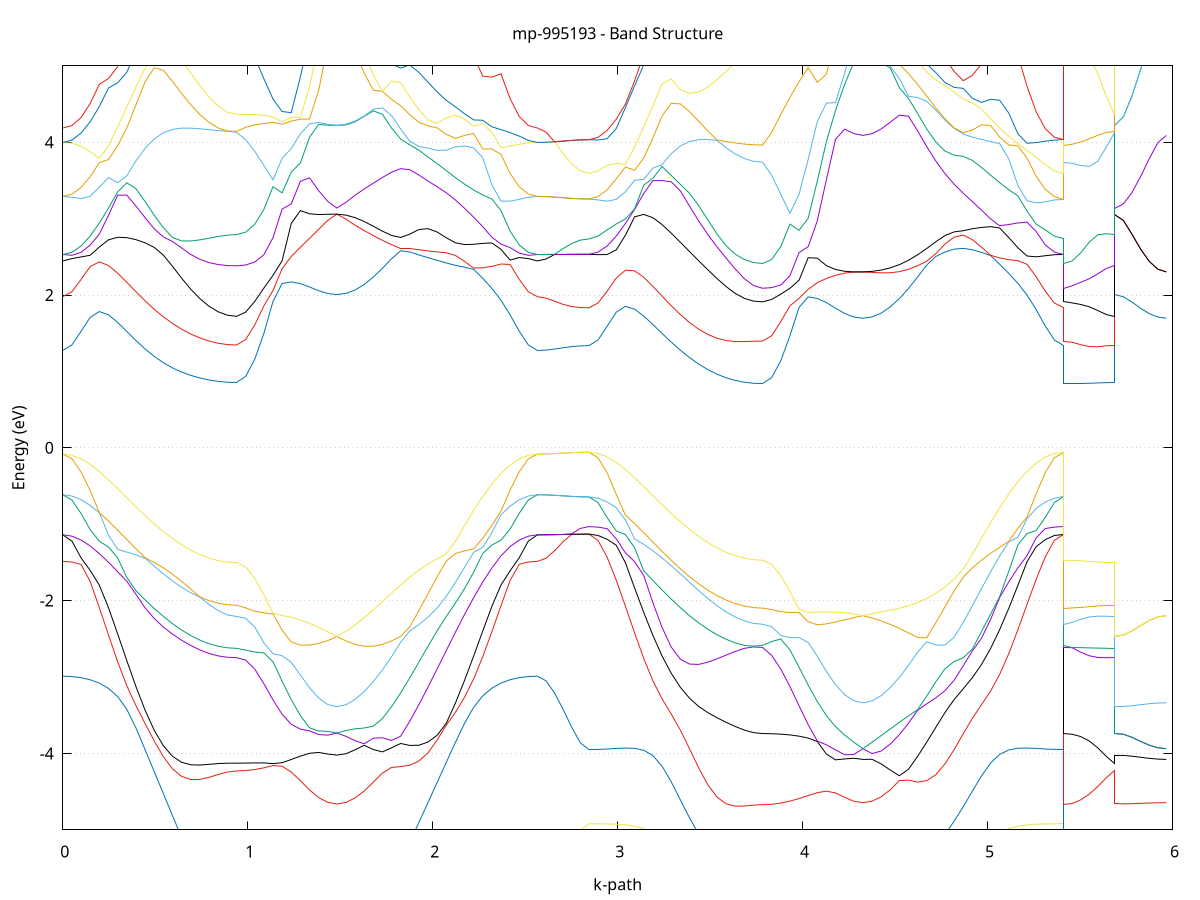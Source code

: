 set title 'mp-995193 - Band Structure'
set xlabel 'k-path'
set ylabel 'Energy (eV)'
set grid y
set yrange [-5:5]
set terminal png size 800,600
set output 'mp-995193_bands_gnuplot.png'
plot '-' using 1:2 with lines notitle, '-' using 1:2 with lines notitle, '-' using 1:2 with lines notitle, '-' using 1:2 with lines notitle, '-' using 1:2 with lines notitle, '-' using 1:2 with lines notitle, '-' using 1:2 with lines notitle, '-' using 1:2 with lines notitle, '-' using 1:2 with lines notitle, '-' using 1:2 with lines notitle, '-' using 1:2 with lines notitle, '-' using 1:2 with lines notitle, '-' using 1:2 with lines notitle, '-' using 1:2 with lines notitle, '-' using 1:2 with lines notitle, '-' using 1:2 with lines notitle, '-' using 1:2 with lines notitle, '-' using 1:2 with lines notitle, '-' using 1:2 with lines notitle, '-' using 1:2 with lines notitle, '-' using 1:2 with lines notitle, '-' using 1:2 with lines notitle, '-' using 1:2 with lines notitle, '-' using 1:2 with lines notitle, '-' using 1:2 with lines notitle, '-' using 1:2 with lines notitle, '-' using 1:2 with lines notitle, '-' using 1:2 with lines notitle, '-' using 1:2 with lines notitle, '-' using 1:2 with lines notitle, '-' using 1:2 with lines notitle, '-' using 1:2 with lines notitle, '-' using 1:2 with lines notitle, '-' using 1:2 with lines notitle, '-' using 1:2 with lines notitle, '-' using 1:2 with lines notitle, '-' using 1:2 with lines notitle, '-' using 1:2 with lines notitle, '-' using 1:2 with lines notitle, '-' using 1:2 with lines notitle, '-' using 1:2 with lines notitle, '-' using 1:2 with lines notitle, '-' using 1:2 with lines notitle, '-' using 1:2 with lines notitle, '-' using 1:2 with lines notitle, '-' using 1:2 with lines notitle, '-' using 1:2 with lines notitle, '-' using 1:2 with lines notitle
0.000000 -11.655192
0.049439 -11.647392
0.098879 -11.623692
0.148318 -11.584392
0.197758 -11.529392
0.247197 -11.458992
0.296637 -11.373392
0.346076 -11.272792
0.395516 -11.157692
0.444955 -11.028492
0.494395 -10.885992
0.543834 -10.730992
0.593274 -10.564892
0.642713 -10.389592
0.692153 -10.208292
0.741592 -10.025592
0.791032 -9.849792
0.840471 -9.694592
0.889911 -9.582392
0.939350 -9.540392
0.939350 -9.540392
0.988653 -9.532392
1.037957 -9.508492
1.087260 -9.468692
1.136563 -9.413092
1.185866 -9.342092
1.235169 -9.255692
1.284472 -9.154692
1.333775 -9.039492
1.383078 -8.911392
1.432381 -8.772992
1.481684 -8.630792
1.481684 -8.630792
1.530988 -8.787992
1.580291 -8.970892
1.629594 -9.169092
1.678897 -9.375692
1.728200 -9.585292
1.777503 -9.793892
1.826806 -9.998492
1.876109 -10.196392
1.925413 -10.385792
1.974716 -10.564992
2.024019 -10.732992
2.073322 -10.888592
2.122625 -11.031192
2.171928 -11.160092
2.221231 -11.274792
2.270534 -11.374892
2.319837 -11.460092
2.369141 -11.530092
2.418444 -11.584692
2.467747 -11.623892
2.517050 -11.647392
2.566353 -11.655192
2.566353 -11.655192
2.612680 -11.652892
2.659007 -11.646192
2.705334 -11.636592
2.751662 -11.626292
2.797989 -11.618292
2.844316 -11.615192
2.844316 -11.615192
2.893755 -11.607392
2.943195 -11.583692
2.992634 -11.544292
3.042074 -11.489392
3.091513 -11.418992
3.140953 -11.333292
3.190392 -11.232692
3.239832 -11.117592
3.289271 -10.988292
3.338711 -10.845792
3.388150 -10.690792
3.437590 -10.524692
3.487029 -10.349492
3.536469 -10.168292
3.585908 -9.985792
3.635348 -9.810192
3.684787 -9.655292
3.734227 -9.543292
3.783666 -9.501292
3.783666 -9.501292
3.832969 -9.493392
3.882273 -9.469592
3.931576 -9.430092
3.980879 -9.374892
4.030182 -9.304392
4.079485 -9.218792
4.128788 -9.118692
4.178091 -9.004992
4.227394 -8.879192
4.276697 -8.744592
4.326000 -8.610892
4.326000 -8.610892
4.375304 -8.759092
4.424607 -8.937692
4.473910 -9.133392
4.523213 -9.338292
4.572516 -9.546892
4.621819 -9.754792
4.671122 -9.958892
4.720425 -10.156492
4.769728 -10.345692
4.819032 -10.524892
4.868335 -10.692792
4.917638 -10.848392
4.966941 -10.990992
5.016244 -11.119892
5.065547 -11.234692
5.114850 -11.334792
5.164153 -11.419992
5.213456 -11.490092
5.262760 -11.544692
5.312063 -11.583892
5.361366 -11.607392
5.410669 -11.615192
5.410669 -9.501292
5.456996 -9.504292
5.503323 -9.512192
5.549650 -9.522292
5.595978 -9.531592
5.642305 -9.538092
5.688632 -9.540392
5.688632 -8.630792
5.734959 -8.629492
5.781286 -8.625992
5.827613 -8.621192
5.873941 -8.616092
5.920268 -8.612292
5.966595 -8.610892
e
0.000000 -10.953192
0.049439 -10.945392
0.098879 -10.921992
0.148318 -10.883092
0.197758 -10.828792
0.247197 -10.759292
0.296637 -10.674692
0.346076 -10.575592
0.395516 -10.462092
0.444955 -10.335092
0.494395 -10.195092
0.543834 -10.043392
0.593274 -9.881392
0.642713 -9.711292
0.692153 -9.536492
0.741592 -9.362192
0.791032 -9.196992
0.840471 -9.054492
0.889911 -8.954392
0.939350 -8.917892
0.939350 -8.917892
0.988653 -8.910692
1.037957 -8.889292
1.087260 -8.853892
1.136563 -8.805192
1.185866 -8.744392
1.235169 -8.673392
1.284472 -8.596692
1.333775 -8.524292
1.383078 -8.483392
1.432381 -8.518492
1.481684 -8.630692
1.481684 -8.630692
1.530988 -8.508892
1.580291 -8.488792
1.629594 -8.599592
1.678897 -8.764892
1.728200 -8.949892
1.777503 -9.142092
1.826806 -9.334992
1.876109 -9.524292
1.925413 -9.707092
1.974716 -9.881292
2.024019 -10.045192
2.073322 -10.197692
2.122625 -10.337692
2.171928 -10.464492
2.221231 -10.577492
2.270534 -10.676192
2.319837 -10.760292
2.369141 -10.829492
2.418444 -10.883492
2.467747 -10.922192
2.517050 -10.945392
2.566353 -10.953192
2.566353 -10.953192
2.612680 -10.962992
2.659007 -10.988792
2.705334 -11.022292
2.751662 -11.054392
2.797989 -11.077392
2.844316 -11.085692
2.844316 -11.085692
2.893755 -11.077892
2.943195 -11.054492
2.992634 -11.015692
3.042074 -10.961492
3.091513 -10.891992
3.140953 -10.807592
3.190392 -10.708492
3.239832 -10.595192
3.289271 -10.468092
3.338711 -10.328192
3.388150 -10.176292
3.437590 -10.013992
3.487029 -9.843392
3.536469 -9.667692
3.585908 -9.492092
3.635348 -9.324892
3.684787 -9.179692
3.734227 -9.076792
3.783666 -9.038892
3.783666 -9.038892
3.832969 -9.031392
3.882273 -9.009092
3.931576 -8.972192
3.980879 -8.921192
4.030182 -8.856692
4.079485 -8.780192
4.128788 -8.694292
4.178091 -8.605492
4.227394 -8.532092
4.276697 -8.522792
4.326000 -8.610892
4.326000 -8.610892
4.375304 -8.517492
4.424607 -8.556892
4.473910 -8.700392
4.523213 -8.879592
4.572516 -9.072092
4.621819 -9.268692
4.671122 -9.464292
4.720425 -9.655292
4.769728 -9.839092
4.819032 -10.013792
4.868335 -10.178092
4.917638 -10.330692
4.966941 -10.470692
5.016244 -10.597492
5.065547 -10.710392
5.114850 -10.809092
5.164153 -10.893092
5.213456 -10.962192
5.262760 -11.016092
5.312063 -11.054692
5.361366 -11.077892
5.410669 -11.085692
5.410669 -9.038892
5.456996 -9.031192
5.503323 -9.009992
5.549650 -8.980592
5.595978 -8.950092
5.642305 -8.926692
5.688632 -8.917892
5.688632 -8.630692
5.734959 -8.629492
5.781286 -8.625992
5.827613 -8.621092
5.873941 -8.616092
5.920268 -8.612292
5.966595 -8.610892
e
0.000000 -10.236792
0.049439 -10.228992
0.098879 -10.205592
0.148318 -10.166792
0.197758 -10.112592
0.247197 -10.043292
0.296637 -9.958992
0.346076 -9.860092
0.395516 -9.747192
0.444955 -9.620792
0.494395 -9.481692
0.543834 -9.331292
0.593274 -9.171292
0.642713 -9.004292
0.692153 -8.834292
0.741592 -8.667692
0.791032 -8.514292
0.840471 -8.388392
0.889911 -8.305992
0.939350 -8.277692
0.939350 -8.277692
0.988653 -8.271592
1.037957 -8.253492
1.087260 -8.224292
1.136563 -8.185092
1.185866 -8.138392
1.235169 -8.087992
1.284472 -8.039592
1.333775 -8.084092
1.383078 -8.123892
1.432381 -8.112092
1.481684 -8.055692
1.481684 -8.055692
1.530988 -8.115592
1.580291 -8.096192
1.629594 -8.028992
1.678897 -8.136992
1.728200 -8.286592
1.777503 -8.458292
1.826806 -8.639192
1.876109 -8.821292
1.925413 -8.999692
1.974716 -9.170992
2.024019 -9.332992
2.073322 -9.484192
2.122625 -9.623292
2.171928 -9.749492
2.221231 -9.861992
2.270534 -9.960492
2.319837 -10.044292
2.369141 -10.113292
2.418444 -10.167192
2.467747 -10.205792
2.517050 -10.228992
2.566353 -10.236792
2.566353 -10.236792
2.612680 -10.225592
2.659007 -10.196292
2.705334 -10.158092
2.751662 -10.121492
2.797989 -10.095592
2.844316 -10.086192
2.844316 -10.086192
2.893755 -10.078392
2.943195 -10.054892
2.992634 -10.015792
3.042074 -9.961192
3.091513 -9.891392
3.140953 -9.806492
3.190392 -9.706892
3.239832 -9.593192
3.289271 -9.465792
3.338711 -9.325692
3.388150 -9.174092
3.437590 -9.012892
3.487029 -8.844692
3.536469 -8.673892
3.585908 -8.507392
3.635348 -8.355892
3.684787 -8.235092
3.734227 -8.160292
3.783666 -8.136192
3.783666 -8.136192
3.832969 -8.130692
3.882273 -8.114792
3.931576 -8.089292
3.980879 -8.056392
4.030182 -8.019392
4.079485 -7.989392
4.128788 -8.034792
4.178091 -8.093092
4.227394 -8.150992
4.276697 -8.164092
4.326000 -8.103892
4.326000 -8.103892
4.375304 -8.165192
4.424607 -8.109792
4.473910 -7.960592
4.523213 -8.006592
4.572516 -8.136892
4.621819 -8.300892
4.671122 -8.479392
4.720425 -8.661292
4.769728 -8.840292
4.819032 -9.012692
4.868335 -9.175892
4.917638 -9.328192
4.966941 -9.468392
5.016244 -9.595492
5.065547 -9.708892
5.114850 -9.807992
5.164153 -9.892392
5.213456 -9.961892
5.262760 -10.016192
5.312063 -10.055092
5.361366 -10.078392
5.410669 -10.086192
5.410669 -8.136192
5.456996 -8.145492
5.503323 -8.170892
5.549650 -8.205592
5.595978 -8.240992
5.642305 -8.267692
5.688632 -8.277692
5.688632 -8.055692
5.734959 -8.058892
5.781286 -8.067692
5.827613 -8.079792
5.873941 -8.091792
5.920268 -8.100692
5.966595 -8.103892
e
0.000000 -6.352492
0.049439 -6.349592
0.098879 -6.341392
0.148318 -6.328792
0.197758 -6.313392
0.247197 -6.297792
0.296637 -6.285892
0.346076 -6.282992
0.395516 -6.296692
0.444955 -6.336192
0.494395 -6.411192
0.543834 -6.528692
0.593274 -6.688892
0.642713 -6.884692
0.692153 -7.103092
0.741592 -7.328792
0.791032 -7.544792
0.840471 -7.730692
0.889911 -7.860892
0.939350 -7.908392
0.939350 -7.908392
0.988653 -7.909392
1.037957 -7.912892
1.087260 -7.919992
1.136563 -7.932892
1.185866 -7.954092
1.235169 -7.986492
1.284472 -8.031192
1.333775 -8.002192
1.383078 -7.986992
1.432381 -8.004492
1.481684 -8.055692
1.481684 -8.055692
1.530988 -7.999692
1.580291 -7.982592
1.629594 -7.959892
1.678897 -7.776192
1.728200 -7.575092
1.777503 -7.366992
1.826806 -7.158792
1.876109 -6.957692
1.925413 -6.771692
1.974716 -6.609492
2.024019 -6.478492
2.073322 -6.383092
2.122625 -6.322192
2.171928 -6.290492
2.221231 -6.280692
2.270534 -6.285192
2.319837 -6.297792
2.369141 -6.313492
2.418444 -6.328892
2.467747 -6.341492
2.517050 -6.349592
2.566353 -6.352492
2.566353 -6.352492
2.612680 -6.482192
2.659007 -6.661292
2.705334 -6.816092
2.751662 -6.933892
2.797989 -7.007692
2.844316 -7.032792
2.844316 -7.032792
2.893755 -7.028592
2.943195 -7.015792
2.992634 -6.995092
3.042074 -6.967492
3.091513 -6.934292
3.140953 -6.897792
3.190392 -6.861092
3.239832 -6.829092
3.289271 -6.808192
3.338711 -6.807892
3.388150 -6.839192
3.437590 -6.912892
3.487029 -7.033592
3.536469 -7.195092
3.585908 -7.382192
3.635348 -7.573892
3.684787 -7.746192
3.734227 -7.870092
3.783666 -7.915992
3.783666 -7.915992
3.832969 -7.916792
3.882273 -7.919792
3.931576 -7.926092
3.980879 -7.937892
4.030182 -7.957892
4.079485 -7.983592
4.128788 -7.956792
4.178091 -7.948992
4.227394 -7.970092
4.276697 -8.024392
4.326000 -8.103892
4.326000 -8.103892
4.375304 -8.016092
4.424607 -7.947592
4.473910 -7.937992
4.523213 -7.781592
4.572516 -7.593692
4.621819 -7.406992
4.671122 -7.230692
4.720425 -7.074792
4.769728 -6.949192
4.819032 -6.860792
4.868335 -6.810692
4.917638 -6.793992
4.966941 -6.802292
5.016244 -6.826992
5.065547 -6.860792
5.114850 -6.897992
5.164153 -6.934692
5.213456 -6.967792
5.262760 -6.995292
5.312063 -7.015892
5.361366 -7.028592
5.410669 -7.032792
5.410669 -7.915992
5.456996 -7.914892
5.503323 -7.912592
5.549650 -7.910392
5.595978 -7.909092
5.642305 -7.908592
5.688632 -7.908392
5.688632 -8.055692
5.734959 -8.058892
5.781286 -8.067692
5.827613 -8.079792
5.873941 -8.091792
5.920268 -8.100592
5.966595 -8.103892
e
0.000000 -6.115692
0.049439 -6.111492
0.098879 -6.098992
0.148318 -6.078592
0.197758 -6.051292
0.247197 -6.018492
0.296637 -5.982092
0.346076 -5.945392
0.395516 -5.912892
0.444955 -5.891692
0.494395 -5.891792
0.543834 -5.925892
0.593274 -6.005692
0.642713 -6.134792
0.692153 -6.302792
0.741592 -6.489292
0.791032 -6.670092
0.840471 -6.820792
0.889911 -6.919392
0.939350 -6.953092
0.939350 -6.953092
0.988653 -6.951792
1.037957 -6.947892
1.087260 -6.942092
1.136563 -6.935492
1.185866 -6.929092
1.235169 -6.923192
1.284472 -6.916592
1.333775 -6.904892
1.383078 -6.879292
1.432381 -6.829092
1.481684 -6.746192
1.481684 -6.746192
1.530988 -6.834692
1.580291 -6.879692
1.629594 -6.857792
1.678897 -6.770192
1.728200 -6.637192
1.777503 -6.480492
1.826806 -6.317892
1.876109 -6.165592
1.925413 -6.037992
1.974716 -5.946292
2.024019 -5.893992
2.073322 -5.876692
2.122625 -5.885492
2.171928 -5.910792
2.221231 -5.944992
2.270534 -5.982392
2.319837 -6.018792
2.369141 -6.051592
2.418444 -6.078792
2.467747 -6.099092
2.517050 -6.111492
2.566353 -6.115692
2.566353 -6.115692
2.612680 -5.965192
2.659007 -5.724192
2.705334 -5.468792
2.751662 -5.219792
2.797989 -5.011992
2.844316 -4.921592
2.844316 -4.921592
2.893755 -4.921892
2.943195 -4.923292
2.992634 -4.927092
3.042074 -4.935992
3.091513 -4.953692
3.140953 -4.985692
3.190392 -5.038992
3.239832 -5.121692
3.289271 -5.241192
3.338711 -5.400992
3.388150 -5.598092
3.437590 -5.823692
3.487029 -6.065692
3.536469 -6.310592
3.585908 -6.544192
3.635348 -6.750292
3.684787 -6.910092
3.734227 -7.007192
3.783666 -7.038292
3.783666 -7.038292
3.832969 -7.036792
3.882273 -7.032192
3.931576 -7.024992
3.980879 -7.015492
4.030182 -7.003792
4.079485 -6.988492
4.128788 -6.966292
4.178091 -6.930992
4.227394 -6.874992
4.276697 -6.792192
4.326000 -6.680992
4.326000 -6.680992
4.375304 -6.801792
4.424607 -6.893792
4.473910 -6.920492
4.523213 -6.860992
4.572516 -6.730192
4.621819 -6.554792
4.671122 -6.354292
4.720425 -6.141492
4.769728 -5.926092
4.819032 -5.716992
4.868335 -5.523392
4.917638 -5.353692
4.966941 -5.214492
5.016244 -5.108292
5.065547 -5.032892
5.114850 -4.983192
5.164153 -4.952892
5.213456 -4.935692
5.262760 -4.927092
5.312063 -4.923292
5.361366 -4.921892
5.410669 -4.921592
5.410669 -7.038292
5.456996 -7.032992
5.503323 -7.018292
5.549650 -6.997492
5.595978 -6.975892
5.642305 -6.959392
5.688632 -6.953092
5.688632 -6.746192
5.734959 -6.741892
5.781286 -6.729892
5.827613 -6.713592
5.873941 -6.697392
5.920268 -6.685392
5.966595 -6.680992
e
0.000000 -2.989292
0.049439 -2.993992
0.098879 -3.008892
0.148318 -3.036292
0.197758 -3.080692
0.247197 -3.149792
0.296637 -3.256592
0.346076 -3.423592
0.395516 -3.666592
0.444955 -3.950692
0.494395 -4.239792
0.543834 -4.526892
0.593274 -4.814792
0.642713 -5.103392
0.692153 -5.387092
0.741592 -5.657392
0.791032 -5.902692
0.840471 -6.106992
0.889911 -6.247792
0.939350 -6.298992
0.939350 -6.298992
0.988653 -6.299292
1.037957 -6.300492
1.087260 -6.304092
1.136563 -6.312292
1.185866 -6.328292
1.235169 -6.355892
1.284472 -6.399292
1.333775 -6.461792
1.383078 -6.544192
1.432381 -6.642692
1.481684 -6.746192
1.481684 -6.746192
1.530988 -6.628992
1.580291 -6.480392
1.629594 -6.305292
1.678897 -6.107892
1.728200 -5.891992
1.777503 -5.660692
1.826806 -5.416992
1.876109 -5.163892
1.925413 -4.904792
1.974716 -4.642892
2.024019 -4.380692
2.073322 -4.118692
2.122625 -3.857692
2.171928 -3.607992
2.221231 -3.397892
2.270534 -3.247592
2.319837 -3.146692
2.369141 -3.079692
2.418444 -3.035892
2.467747 -3.008792
2.517050 -2.993992
2.566353 -2.989292
2.566353 -2.989292
2.612680 -3.049692
2.659007 -3.209092
2.705334 -3.425292
2.751662 -3.658292
2.797989 -3.860692
2.844316 -3.949992
2.844316 -3.949992
2.893755 -3.947892
2.943195 -3.942392
2.992634 -3.935192
3.042074 -3.929992
3.091513 -3.933592
3.140953 -3.959192
3.190392 -4.028692
3.239832 -4.166392
3.289271 -4.370392
3.338711 -4.606792
3.388150 -4.840392
3.437590 -5.053192
3.487029 -5.246792
3.536469 -5.438692
3.585908 -5.641792
3.635348 -5.847492
3.684787 -6.031892
3.734227 -6.164592
3.783666 -6.213892
3.783666 -6.213892
3.832969 -6.213792
3.882273 -6.213992
3.931576 -6.215892
3.980879 -6.221792
4.030182 -6.235192
4.079485 -6.260292
4.128788 -6.301992
4.178091 -6.364692
4.227394 -6.450792
4.276697 -6.558792
4.326000 -6.680992
4.326000 -6.680992
4.375304 -6.543392
4.424607 -6.383092
4.473910 -6.204492
4.523213 -6.012292
4.572516 -5.811992
4.621819 -5.610592
4.671122 -5.416192
4.720425 -5.234692
4.769728 -5.062792
4.819032 -4.887692
4.868335 -4.698192
4.917638 -4.495592
4.966941 -4.295892
5.016244 -4.127092
5.065547 -4.013292
5.114850 -3.954492
5.164153 -3.932392
5.213456 -3.929792
5.262760 -3.935192
5.312063 -3.942492
5.361366 -3.947992
5.410669 -3.949992
5.410669 -6.213892
5.456996 -6.218992
5.503323 -6.233392
5.549650 -6.253992
5.595978 -6.275792
5.642305 -6.292592
5.688632 -6.298992
5.688632 -6.746192
5.734959 -6.741792
5.781286 -6.729892
5.827613 -6.713592
5.873941 -6.697292
5.920268 -6.685392
5.966595 -6.680992
e
0.000000 -1.486092
0.049439 -1.494192
0.098879 -1.527392
0.148318 -1.750592
0.197758 -2.093992
0.247197 -2.451092
0.296637 -2.799592
0.346076 -3.113992
0.395516 -3.375292
0.444955 -3.609392
0.494395 -3.837392
0.543834 -4.043792
0.593274 -4.202592
0.642713 -4.300692
0.692153 -4.341792
0.741592 -4.340392
0.791032 -4.313292
0.840471 -4.276092
0.889911 -4.243392
0.939350 -4.229792
0.939350 -4.229792
0.988653 -4.225192
1.037957 -4.211592
1.087260 -4.189392
1.136563 -4.159192
1.185866 -4.168292
1.235169 -4.243992
1.284472 -4.357392
1.333775 -4.478292
1.383078 -4.577892
1.432381 -4.641092
1.481684 -4.662292
1.481684 -4.662292
1.530988 -4.641892
1.580291 -4.583392
1.629594 -4.492392
1.678897 -4.377092
1.728200 -4.256492
1.777503 -4.184592
1.826806 -4.172392
1.876109 -4.155392
1.925413 -4.100292
1.974716 -3.992192
2.024019 -3.826092
2.073322 -3.630992
2.122625 -3.463592
2.171928 -3.265992
2.221231 -3.025692
2.270534 -2.733892
2.319837 -2.407692
2.369141 -2.068292
2.418444 -1.736192
2.467747 -1.525692
2.517050 -1.494192
2.566353 -1.486092
2.566353 -1.486092
2.612680 -1.445892
2.659007 -1.346592
2.705334 -1.228892
2.751662 -1.131992
2.797989 -1.130192
2.844316 -1.129592
2.844316 -1.129592
2.893755 -1.212292
2.943195 -1.431792
2.992634 -1.733492
3.042074 -2.073592
3.091513 -2.422292
3.140953 -2.755492
3.190392 -3.048792
3.239832 -3.284692
3.289271 -3.482792
3.338711 -3.693792
3.388150 -3.936792
3.437590 -4.187092
3.487029 -4.408592
3.536469 -4.570192
3.585908 -4.659792
3.635348 -4.691192
3.684787 -4.689392
3.734227 -4.677492
3.783666 -4.671592
3.783666 -4.671592
3.832969 -4.666292
3.882273 -4.650392
3.931576 -4.624792
3.980879 -4.590892
4.030182 -4.551592
4.079485 -4.513992
4.128788 -4.494492
4.178091 -4.517792
4.227394 -4.575792
4.276697 -4.626492
4.326000 -4.645492
4.326000 -4.645492
4.375304 -4.625992
4.424607 -4.568692
4.473910 -4.476992
4.523213 -4.355092
4.572516 -4.349892
4.621819 -4.376292
4.671122 -4.356992
4.720425 -4.278392
4.769728 -4.138492
4.819032 -3.951392
4.868335 -3.743192
4.917638 -3.542392
4.966941 -3.363792
5.016244 -3.184792
5.065547 -2.965792
5.114850 -2.693292
5.164153 -2.380992
5.213456 -2.049692
5.262760 -1.722092
5.312063 -1.427892
5.361366 -1.211592
5.410669 -1.129592
5.410669 -4.671592
5.456996 -4.655792
5.503323 -4.608992
5.549650 -4.533692
5.595978 -4.434092
5.642305 -4.318792
5.688632 -4.229792
5.688632 -4.662292
5.734959 -4.661292
5.781286 -4.658292
5.827613 -4.654192
5.873941 -4.649892
5.920268 -4.646692
5.966595 -4.645492
e
0.000000 -1.138892
0.049439 -1.222092
0.098879 -1.440692
0.148318 -1.605392
0.197758 -1.798692
0.247197 -2.094592
0.296637 -2.435592
0.346076 -2.785692
0.395516 -3.124592
0.444955 -3.434792
0.494395 -3.697792
0.543834 -3.900292
0.593274 -4.038192
0.642713 -4.116692
0.692153 -4.149292
0.741592 -4.152992
0.791032 -4.143492
0.840471 -4.133092
0.889911 -4.128392
0.939350 -4.128092
0.939350 -4.128092
0.988653 -4.126892
1.037957 -4.124492
1.087260 -4.124392
1.136563 -4.134092
1.185866 -4.121992
1.235169 -4.079792
1.284472 -4.035992
1.333775 -3.998992
1.383078 -3.987592
1.432381 -4.008292
1.481684 -4.022392
1.481684 -4.022392
1.530988 -4.004992
1.580291 -3.953092
1.629594 -3.894092
1.678897 -3.949892
1.728200 -3.980192
1.777503 -3.927492
1.826806 -3.870292
1.876109 -3.895692
1.925413 -3.893092
1.974716 -3.851092
2.024019 -3.763192
2.073322 -3.606392
2.122625 -3.342692
2.171928 -3.046092
2.221231 -2.727292
2.270534 -2.398292
2.319837 -2.076792
2.369141 -1.796292
2.418444 -1.610192
2.467747 -1.439392
2.517050 -1.221592
2.566353 -1.138892
2.566353 -1.138892
2.612680 -1.138292
2.659007 -1.136592
2.705334 -1.134292
2.751662 -1.131892
2.797989 -1.130192
2.844316 -1.129592
2.844316 -1.129592
2.893755 -1.146992
2.943195 -1.197392
2.992634 -1.275792
3.042074 -1.505092
3.091513 -1.832492
3.140953 -2.154092
3.190392 -2.454992
3.239832 -2.722792
3.289271 -2.949392
3.338711 -3.133792
3.388150 -3.277092
3.437590 -3.384092
3.487029 -3.465792
3.536469 -3.532792
3.585908 -3.592392
3.635348 -3.647292
3.684787 -3.694792
3.734227 -3.728392
3.783666 -3.740692
3.783666 -3.740692
3.832969 -3.742492
3.882273 -3.747992
3.931576 -3.758092
3.980879 -3.774492
4.030182 -3.799592
4.079485 -3.844692
4.128788 -4.009492
4.178091 -4.084592
4.227394 -4.072692
4.276697 -4.063392
4.326000 -4.078392
4.326000 -4.078392
4.375304 -4.077292
4.424607 -4.136692
4.473910 -4.217992
4.523213 -4.292792
4.572516 -4.207592
4.621819 -4.038692
4.671122 -3.853392
4.720425 -3.658292
4.769728 -3.465692
4.819032 -3.296492
4.868335 -3.154592
4.917638 -3.009892
4.966941 -2.837692
5.016244 -2.628092
5.065547 -2.380692
5.114850 -2.101292
5.164153 -1.799592
5.213456 -1.490992
5.262760 -1.294092
5.312063 -1.201492
5.361366 -1.147192
5.410669 -1.129592
5.410669 -3.740692
5.456996 -3.749392
5.503323 -3.779292
5.549650 -3.837692
5.595978 -3.927292
5.642305 -4.039492
5.688632 -4.128092
5.688632 -4.022392
5.734959 -4.026392
5.781286 -4.036892
5.827613 -4.050992
5.873941 -4.064892
5.920268 -4.074792
5.966595 -4.078392
e
0.000000 -1.138792
0.049439 -1.156292
0.098879 -1.206892
0.148318 -1.285492
0.197758 -1.385192
0.247197 -1.499292
0.296637 -1.621392
0.346076 -1.746492
0.395516 -1.917692
0.444955 -2.095092
0.494395 -2.234892
0.543834 -2.346692
0.593274 -2.439392
0.642713 -2.518992
0.692153 -2.587992
0.741592 -2.646292
0.791032 -2.692192
0.840471 -2.723992
0.889911 -2.741792
0.939350 -2.747192
0.939350 -2.747192
0.988653 -2.777892
1.037957 -2.897692
1.087260 -3.088492
1.136563 -3.299392
1.185866 -3.487892
1.235169 -3.618592
1.284472 -3.682892
1.333775 -3.703592
1.383078 -3.753192
1.432381 -3.761692
1.481684 -3.733392
1.481684 -3.733392
1.530988 -3.776792
1.580291 -3.833292
1.629594 -3.874692
1.678897 -3.801192
1.728200 -3.795292
1.777503 -3.830792
1.826806 -3.774892
1.876109 -3.578292
1.925413 -3.360992
1.974716 -3.131392
2.024019 -2.894392
2.073322 -2.654292
2.122625 -2.415592
2.171928 -2.183192
2.221231 -1.961992
2.270534 -1.756992
2.319837 -1.572892
2.369141 -1.414592
2.418444 -1.292692
2.467747 -1.208092
2.517050 -1.156292
2.566353 -1.138792
2.566353 -1.138792
2.612680 -1.138192
2.659007 -1.136592
2.705334 -1.134292
2.751662 -1.125192
2.797989 -1.055592
2.844316 -1.031292
2.844316 -1.031292
2.893755 -1.037992
2.943195 -1.058092
2.992634 -1.190992
3.042074 -1.375292
3.091513 -1.489192
3.140953 -1.671392
3.190392 -2.026092
3.239832 -2.348692
3.289271 -2.606492
3.338711 -2.766092
3.388150 -2.830992
3.437590 -2.834992
3.487029 -2.806692
3.536469 -2.763092
3.585908 -2.713992
3.635348 -2.666092
3.684787 -2.624992
3.734227 -2.606192
3.783666 -2.612992
3.783666 -2.612992
3.832969 -2.717092
3.882273 -2.896892
3.931576 -3.125292
3.980879 -3.376092
4.030182 -3.623892
4.079485 -3.836592
4.128788 -3.888492
4.178091 -3.953392
4.227394 -4.017992
4.276697 -4.014892
4.326000 -3.938292
4.326000 -3.938292
4.375304 -4.002292
4.424607 -3.969392
4.473910 -3.877892
4.523213 -3.754292
4.572516 -3.605192
4.621819 -3.435792
4.671122 -3.351192
4.720425 -3.272892
4.769728 -3.178892
4.819032 -3.043092
4.868335 -2.853992
4.917638 -2.660392
4.966941 -2.493792
5.016244 -2.248092
5.065547 -1.959492
5.114850 -1.755292
5.164153 -1.571492
5.213456 -1.411592
5.262760 -1.179392
5.312063 -1.056392
5.361366 -1.037892
5.410669 -1.031292
5.410669 -2.612992
5.456996 -2.616092
5.503323 -2.674592
5.549650 -2.721792
5.595978 -2.744292
5.642305 -2.748192
5.688632 -2.747192
5.688632 -3.733392
5.734959 -3.749192
5.781286 -3.790392
5.827613 -3.842992
5.873941 -3.891992
5.920268 -3.926092
5.966595 -3.938292
e
0.000000 -0.614092
0.049439 -0.683092
0.098879 -0.860492
0.148318 -1.071092
0.197758 -1.222892
0.247197 -1.298492
0.296637 -1.440192
0.346076 -1.697392
0.395516 -1.870392
0.444955 -1.990092
0.494395 -2.103092
0.543834 -2.207592
0.593274 -2.302192
0.642713 -2.385892
0.692153 -2.457792
0.741592 -2.517392
0.791032 -2.564092
0.840471 -2.597692
0.889911 -2.617992
0.939350 -2.624792
0.939350 -2.624792
0.988653 -2.647592
1.037957 -2.673092
1.087260 -2.684392
1.136563 -2.800592
1.185866 -3.054992
1.235169 -3.295192
1.284472 -3.504292
1.333775 -3.664892
1.383078 -3.706492
1.432381 -3.711192
1.481684 -3.733392
1.481684 -3.733392
1.530988 -3.701092
1.580291 -3.678392
1.629594 -3.667692
1.678897 -3.643692
1.728200 -3.543692
1.777503 -3.388592
1.826806 -3.207892
1.876109 -3.011492
1.925413 -2.805592
1.974716 -2.597192
2.024019 -2.395492
2.073322 -2.208992
2.122625 -2.031792
2.171928 -1.843792
2.221231 -1.628992
2.270534 -1.382892
2.319837 -1.272792
2.369141 -1.208492
2.418444 -1.063892
2.467747 -0.857692
2.517050 -0.682592
2.566353 -0.614092
2.566353 -0.614092
2.612680 -0.615992
2.659007 -0.621392
2.705334 -0.628592
2.751662 -0.635792
2.797989 -0.640892
2.844316 -0.642792
2.844316 -0.642792
2.893755 -0.716392
2.943195 -0.913492
2.992634 -1.088992
3.042074 -1.136092
3.091513 -1.307292
3.140953 -1.611092
3.190392 -1.735892
3.239832 -1.859592
3.289271 -1.979092
3.338711 -2.091892
3.388150 -2.196292
3.437590 -2.290792
3.487029 -2.374392
3.536469 -2.446192
3.585908 -2.505692
3.635348 -2.552392
3.684787 -2.585992
3.734227 -2.596192
3.783666 -2.585592
3.783666 -2.585592
3.832969 -2.535392
3.882273 -2.503092
3.931576 -2.644892
3.980879 -2.871892
4.030182 -3.105192
4.079485 -3.321992
4.128788 -3.505992
4.178091 -3.649692
4.227394 -3.760192
4.276697 -3.852992
4.326000 -3.938292
4.326000 -3.938292
4.375304 -3.854392
4.424607 -3.767792
4.473910 -3.680392
4.523213 -3.593392
4.572516 -3.508692
4.621819 -3.428092
4.671122 -3.251692
4.720425 -3.061992
4.769728 -2.892192
4.819032 -2.797892
4.868335 -2.748392
4.917638 -2.634992
4.966941 -2.406192
5.016244 -2.178592
5.065547 -1.947392
5.114850 -1.615492
5.164153 -1.269992
5.213456 -1.122292
5.262760 -1.083292
5.312063 -0.910392
5.361366 -0.715892
5.410669 -0.642792
5.410669 -2.585592
5.456996 -2.613792
5.503323 -2.615992
5.549650 -2.618992
5.595978 -2.621892
5.642305 -2.623992
5.688632 -2.624792
5.688632 -3.733392
5.734959 -3.749092
5.781286 -3.790392
5.827613 -3.842892
5.873941 -3.891992
5.920268 -3.926092
5.966595 -3.938292
e
0.000000 -0.613992
0.049439 -0.630692
0.098879 -0.678792
0.148318 -0.753992
0.197758 -0.849792
0.247197 -1.143392
0.296637 -1.329492
0.346076 -1.364892
0.395516 -1.400692
0.444955 -1.444992
0.494395 -1.548292
0.543834 -1.650792
0.593274 -1.743692
0.642713 -1.825992
0.692153 -1.896692
0.741592 -1.955392
0.791032 -2.049792
0.840471 -2.131692
0.889911 -2.187392
0.939350 -2.207392
0.939350 -2.207392
0.988653 -2.231692
1.037957 -2.346592
1.087260 -2.553592
1.136563 -2.695092
1.185866 -2.721292
1.235169 -2.809492
1.284472 -2.973692
1.333775 -3.140192
1.383078 -3.273792
1.432381 -3.360092
1.481684 -3.389392
1.481684 -3.389392
1.530988 -3.363292
1.580291 -3.293692
1.629594 -3.190792
1.678897 -3.060592
1.728200 -2.907292
1.777503 -2.734492
1.826806 -2.545292
1.876109 -2.395692
1.925413 -2.312992
1.974716 -2.216092
2.024019 -2.096692
2.073322 -1.944592
2.122625 -1.761792
2.171928 -1.564392
2.221231 -1.368192
2.270534 -1.303092
2.319837 -1.111692
2.369141 -0.876692
2.418444 -0.762992
2.467747 -0.680592
2.517050 -0.630692
2.566353 -0.613992
2.566353 -0.613992
2.612680 -0.615992
2.659007 -0.621292
2.705334 -0.628592
2.751662 -0.635692
2.797989 -0.640892
2.844316 -0.642792
2.844316 -0.642792
2.893755 -0.659592
2.943195 -0.708192
2.992634 -0.784092
3.042074 -0.944492
3.091513 -1.191392
3.140953 -1.263792
3.190392 -1.346692
3.239832 -1.439792
3.289271 -1.541392
3.338711 -1.648792
3.388150 -1.758892
3.437590 -1.867792
3.487029 -1.971492
3.536469 -2.065792
3.585908 -2.147592
3.635348 -2.214592
3.684787 -2.265292
3.734227 -2.297992
3.783666 -2.309492
3.783666 -2.309492
3.832969 -2.341992
3.882273 -2.455792
3.931576 -2.484892
3.980879 -2.484192
4.030182 -2.549492
4.079485 -2.727192
4.128788 -2.927892
4.178091 -3.101792
4.227394 -3.232192
4.276697 -3.311492
4.326000 -3.337592
4.326000 -3.337592
4.375304 -3.312992
4.424607 -3.243792
4.473910 -3.138392
4.523213 -3.004692
4.572516 -2.848892
4.621819 -2.675392
4.671122 -2.537992
4.720425 -2.581492
4.769728 -2.582592
4.819032 -2.478892
4.868335 -2.287092
4.917638 -2.068292
4.966941 -1.844492
5.016244 -1.624892
5.065547 -1.416092
5.114850 -1.230792
5.164153 -1.171192
5.213456 -0.928392
5.262760 -0.793692
5.312063 -0.710092
5.361366 -0.659592
5.410669 -0.642792
5.410669 -2.309492
5.456996 -2.285692
5.503323 -2.243592
5.549650 -2.213792
5.595978 -2.203292
5.642305 -2.204992
5.688632 -2.207392
5.688632 -3.389392
5.734959 -3.385692
5.781286 -3.375792
5.827613 -3.362692
5.873941 -3.349992
5.920268 -3.340892
5.966595 -3.337592
e
0.000000 -0.081592
0.049439 -0.144292
0.098879 -0.316292
0.148318 -0.562292
0.197758 -0.847592
0.247197 -0.959892
0.296637 -1.078192
0.346076 -1.199792
0.395516 -1.320692
0.444955 -1.437592
0.494395 -1.501292
0.543834 -1.570992
0.593274 -1.653992
0.642713 -1.748092
0.692153 -1.849492
0.741592 -1.952592
0.791032 -2.001392
0.840471 -2.034492
0.889911 -2.054492
0.939350 -2.061192
0.939350 -2.061192
0.988653 -2.094892
1.037957 -2.139092
1.087260 -2.159392
1.136563 -2.175192
1.185866 -2.390892
1.235169 -2.540392
1.284472 -2.583692
1.333775 -2.582092
1.383078 -2.560692
1.432381 -2.523392
1.481684 -2.470392
1.481684 -2.470392
1.530988 -2.527992
1.580291 -2.573092
1.629594 -2.597892
1.678897 -2.597592
1.728200 -2.572792
1.777503 -2.527792
1.826806 -2.467592
1.876109 -2.342892
1.925413 -2.130392
1.974716 -1.911292
2.024019 -1.690192
2.073322 -1.482692
2.122625 -1.383892
2.171928 -1.348592
2.221231 -1.324792
2.270534 -1.183492
2.319837 -1.017492
2.369141 -0.828092
2.418444 -0.553392
2.467747 -0.313392
2.517050 -0.143792
2.566353 -0.081592
2.566353 -0.081592
2.612680 -0.079892
2.659007 -0.075392
2.705334 -0.069292
2.751662 -0.063292
2.797989 -0.058992
2.844316 -0.057392
2.844316 -0.057392
2.893755 -0.129492
2.943195 -0.326892
2.992634 -0.610692
3.042074 -0.880692
3.091513 -0.991592
3.140953 -1.110792
3.190392 -1.233092
3.239832 -1.354692
3.289271 -1.472192
3.338711 -1.583392
3.388150 -1.686392
3.437590 -1.779692
3.487029 -1.862292
3.536469 -1.933292
3.585908 -1.992192
3.635348 -2.038392
3.684787 -2.071592
3.734227 -2.091692
3.783666 -2.098392
3.783666 -2.098392
3.832969 -2.117292
3.882273 -2.144492
3.931576 -2.155592
3.980879 -2.156492
4.030182 -2.276692
4.079485 -2.316492
4.128788 -2.304692
4.178091 -2.280192
4.227394 -2.252092
4.276697 -2.223692
4.326000 -2.196692
4.326000 -2.196692
4.375304 -2.226792
4.424607 -2.264992
4.473910 -2.310992
4.523213 -2.363792
4.572516 -2.421492
4.621819 -2.481292
4.671122 -2.487692
4.720425 -2.288792
4.769728 -2.082292
4.819032 -1.875192
4.868335 -1.694092
4.917638 -1.570892
4.966941 -1.471092
5.016244 -1.381292
5.065547 -1.300992
5.114850 -1.223792
5.164153 -1.052992
5.213456 -0.906192
5.262760 -0.601792
5.312063 -0.323992
5.361366 -0.128992
5.410669 -0.057392
5.410669 -2.098392
5.456996 -2.095892
5.503323 -2.089292
5.549650 -2.079992
5.595978 -2.070692
5.642305 -2.063692
5.688632 -2.061192
5.688632 -2.470392
5.734959 -2.450292
5.781286 -2.396992
5.827613 -2.327592
5.873941 -2.261092
5.920268 -2.213792
5.966595 -2.196692
e
0.000000 -0.081492
0.049439 -0.097692
0.098879 -0.144392
0.148318 -0.217492
0.197758 -0.310892
0.247197 -0.418492
0.296637 -0.534292
0.346076 -0.653592
0.395516 -0.772292
0.444955 -0.887392
0.494395 -0.996392
0.543834 -1.097392
0.593274 -1.189092
0.642713 -1.270292
0.692153 -1.340192
0.741592 -1.398092
0.791032 -1.443592
0.840471 -1.476292
0.889911 -1.496092
0.939350 -1.502592
0.939350 -1.502592
0.988653 -1.558292
1.037957 -1.710092
1.087260 -1.923992
1.136563 -2.163792
1.185866 -2.194392
1.235169 -2.219992
1.284472 -2.253992
1.333775 -2.297192
1.383078 -2.349492
1.432381 -2.408592
1.481684 -2.470292
1.481684 -2.470292
1.530988 -2.401692
1.580291 -2.318692
1.629594 -2.223792
1.678897 -2.120092
1.728200 -2.011292
1.777503 -1.901392
1.826806 -1.794192
1.876109 -1.693392
1.925413 -1.601992
1.974716 -1.522192
2.024019 -1.453992
2.073322 -1.385592
2.122625 -1.224592
2.171928 -1.018192
2.221231 -0.819292
2.270534 -0.636092
2.319837 -0.473492
2.369141 -0.335792
2.418444 -0.225792
2.467747 -0.145992
2.517050 -0.097692
2.566353 -0.081492
2.566353 -0.081492
2.612680 -0.079792
2.659007 -0.075292
2.705334 -0.069192
2.751662 -0.063192
2.797989 -0.058892
2.844316 -0.057392
2.844316 -0.057392
2.893755 -0.073392
2.943195 -0.119692
2.992634 -0.192192
3.042074 -0.284892
3.091513 -0.391692
3.140953 -0.506892
3.190392 -0.625492
3.239832 -0.743592
3.289271 -0.858092
3.338711 -0.966592
3.388150 -1.067292
3.437590 -1.158592
3.487029 -1.239492
3.536469 -1.309092
3.585908 -1.366792
3.635348 -1.412192
3.684787 -1.444792
3.734227 -1.464492
3.783666 -1.470992
3.783666 -1.470992
3.832969 -1.525592
3.882273 -1.674592
3.931576 -1.883992
3.980879 -2.110392
4.030182 -2.153692
4.079485 -2.150492
4.128788 -2.149292
4.178091 -2.151892
4.227394 -2.159992
4.276697 -2.174592
4.326000 -2.196692
4.326000 -2.196692
4.375304 -2.171692
4.424607 -2.148292
4.473910 -2.125092
4.523213 -2.099492
4.572516 -2.067792
4.621819 -2.026292
4.671122 -1.971892
4.720425 -1.903292
4.769728 -1.820492
4.819032 -1.722292
4.868335 -1.589092
4.917638 -1.396692
4.966941 -1.186992
5.016244 -0.980592
5.065547 -0.784592
5.114850 -0.604392
5.164153 -0.444392
5.213456 -0.308592
5.262760 -0.200092
5.312063 -0.121192
5.361366 -0.073392
5.410669 -0.057392
5.410669 -1.470992
5.456996 -1.472992
5.503323 -1.478592
5.549650 -1.486392
5.595978 -1.494392
5.642305 -1.500392
5.688632 -1.502592
5.688632 -2.470292
5.734959 -2.450192
5.781286 -2.396992
5.827613 -2.327592
5.873941 -2.261092
5.920268 -2.213792
5.966595 -2.196692
e
0.000000 1.274608
0.049439 1.347508
0.098879 1.525508
0.148318 1.708208
0.197758 1.783808
0.247197 1.741208
0.296637 1.641308
0.346076 1.523008
0.395516 1.404308
0.444955 1.294008
0.494395 1.196708
0.543834 1.114108
0.593274 1.046208
0.642713 0.991408
0.692153 0.948008
0.741592 0.914008
0.791032 0.888108
0.840471 0.869608
0.889911 0.858508
0.939350 0.854808
0.939350 0.854808
0.988653 0.934708
1.037957 1.159908
1.087260 1.498208
1.136563 1.916508
1.185866 2.151508
1.235169 2.171808
1.284472 2.150208
1.333775 2.105508
1.383078 2.056608
1.432381 2.020008
1.481684 2.006308
1.481684 2.006308
1.530988 2.021008
1.580291 2.065308
1.629594 2.137908
1.678897 2.235208
1.728200 2.351008
1.777503 2.474708
1.826806 2.579008
1.876109 2.564108
1.925413 2.525108
1.974716 2.489408
2.024019 2.454508
2.073322 2.420208
2.122625 2.388808
2.171928 2.365008
2.221231 2.336408
2.270534 2.219108
2.319837 2.088108
2.369141 1.932308
2.418444 1.740908
2.467747 1.527408
2.517050 1.347208
2.566353 1.274608
2.566353 1.274608
2.612680 1.279508
2.659007 1.292708
2.705334 1.309808
2.751662 1.325008
2.797989 1.334408
2.844316 1.337408
2.844316 1.337408
2.893755 1.411308
2.943195 1.591808
2.992634 1.775908
3.042074 1.851908
3.091513 1.815708
3.140953 1.725208
3.190392 1.614108
3.239832 1.498108
3.289271 1.384908
3.338711 1.278908
3.388150 1.182708
3.437590 1.097808
3.487029 1.025208
3.536469 0.965208
3.585908 0.917808
3.635348 0.882608
3.684787 0.858808
3.734227 0.845208
3.783666 0.840808
3.783666 0.840808
3.832969 0.919808
3.882273 1.141108
3.931576 1.467808
3.980879 1.838308
4.030182 1.976108
4.079485 1.955208
4.128788 1.901008
4.178091 1.828008
4.227394 1.759508
4.276697 1.712808
4.326000 1.696408
4.326000 1.696408
4.375304 1.713208
4.424607 1.763308
4.473910 1.844608
4.523213 1.953708
4.572516 2.086008
4.621819 2.235208
4.671122 2.392008
4.720425 2.505708
4.769728 2.562908
4.819032 2.601308
4.868335 2.611408
4.917638 2.593708
4.966941 2.558808
5.016244 2.517608
5.065547 2.402508
5.114850 2.283108
5.164153 2.153408
5.213456 2.000008
5.262760 1.809308
5.312063 1.593708
5.361366 1.411008
5.410669 1.337408
5.410669 0.840808
5.456996 0.840808
5.503323 0.841808
5.549650 0.845008
5.595978 0.849608
5.642305 0.853408
5.688632 0.854808
5.688632 2.006308
5.734959 1.977308
5.781286 1.907308
5.827613 1.826708
5.873941 1.757608
5.920268 1.712108
5.966595 1.696408
e
0.000000 1.978308
0.049439 2.043208
0.098879 2.204508
0.148318 2.373408
0.197758 2.434508
0.247197 2.386208
0.296637 2.286108
0.346076 2.166808
0.395516 2.043508
0.444955 1.924408
0.494395 1.813808
0.543834 1.714408
0.593274 1.627108
0.642713 1.552208
0.692153 1.489208
0.741592 1.437808
0.791032 1.397608
0.840471 1.368908
0.889911 1.351608
0.939350 1.345908
0.939350 1.345908
0.988653 1.417208
1.037957 1.609408
1.087260 1.858608
1.136563 2.058908
1.185866 2.344608
1.235169 2.504608
1.284472 2.624708
1.333775 2.742208
1.383078 2.860108
1.432381 2.975908
1.481684 3.059208
1.481684 3.059208
1.530988 2.993608
1.580291 2.914208
1.629594 2.843308
1.678897 2.778108
1.728200 2.716908
1.777503 2.660008
1.826806 2.608808
1.876109 2.608808
1.925413 2.593808
1.974716 2.577208
2.024019 2.565308
2.073322 2.552608
2.122625 2.518908
2.171928 2.441408
2.221231 2.353108
2.270534 2.356208
2.319837 2.374908
2.369141 2.406508
2.418444 2.400208
2.467747 2.206208
2.517050 2.042908
2.566353 1.978308
2.566353 1.978308
2.612680 1.960008
2.659007 1.919008
2.705334 1.877908
2.751662 1.849608
2.797989 1.836208
2.844316 1.832908
2.844316 1.832908
2.893755 1.895008
2.943195 2.050008
2.992634 2.222508
3.042074 2.325808
3.091513 2.317008
3.140953 2.232008
3.190392 2.114308
3.239832 1.986908
3.289271 1.861508
3.338711 1.744908
3.388150 1.641408
3.437590 1.554108
3.487029 1.485108
3.536469 1.435508
3.585908 1.405108
3.635348 1.391708
3.684787 1.390808
3.734227 1.395408
3.783666 1.398008
3.783666 1.398008
3.832969 1.467408
3.882273 1.651908
3.931576 1.859408
3.980879 1.957208
4.030182 2.074808
4.079485 2.162108
4.128788 2.217208
4.178091 2.258608
4.227394 2.287008
4.276697 2.301208
4.326000 2.302708
4.326000 2.302708
4.375304 2.296508
4.424607 2.290208
4.473910 2.291608
4.523213 2.306408
4.572516 2.337408
4.621819 2.383908
4.671122 2.442508
4.720425 2.542408
4.769728 2.668508
4.819032 2.757508
4.868335 2.785508
4.917638 2.724908
4.966941 2.627808
5.016244 2.519808
5.065547 2.486308
5.114850 2.463508
5.164153 2.449208
5.213456 2.401608
5.262760 2.241208
5.312063 2.051008
5.361366 1.894808
5.410669 1.832908
5.410669 1.398008
5.456996 1.382608
5.503323 1.350308
5.549650 1.325908
5.595978 1.322708
5.642305 1.336408
5.688632 1.345908
5.688632 3.059208
5.734959 2.975608
5.781286 2.793808
5.827613 2.601208
5.873941 2.442108
5.920268 2.338508
5.966595 2.302708
e
0.000000 2.446308
0.049439 2.477308
0.098879 2.498608
0.148318 2.521108
0.197758 2.628908
0.247197 2.722808
0.296637 2.756108
0.346076 2.751508
0.395516 2.725008
0.444955 2.683808
0.494395 2.623908
0.543834 2.522108
0.593274 2.376008
0.642713 2.220008
0.692153 2.075708
0.741592 1.951908
0.791032 1.852708
0.840471 1.780408
0.889911 1.736308
0.939350 1.721408
0.939350 1.721408
0.988653 1.775908
1.037957 1.916608
1.087260 2.091608
1.136563 2.257508
1.185866 2.448908
1.235169 2.936008
1.284472 3.105608
1.333775 3.063808
1.383078 3.053808
1.432381 3.057708
1.481684 3.059208
1.481684 3.059208
1.530988 3.046308
1.580291 3.013508
1.629594 2.962708
1.678897 2.900808
1.728200 2.836508
1.777503 2.780408
1.826806 2.753808
1.876109 2.797208
1.925413 2.857608
1.974716 2.869208
2.024019 2.825008
2.073322 2.750308
2.122625 2.684608
2.171928 2.660708
2.221231 2.664608
2.270534 2.676108
2.319837 2.681808
2.369141 2.598808
2.418444 2.457508
2.467747 2.490708
2.517050 2.477408
2.566353 2.446308
2.566353 2.446308
2.612680 2.472108
2.659007 2.531108
2.705334 2.531808
2.751662 2.532608
2.797989 2.533108
2.844316 2.533308
2.844316 2.533308
2.893755 2.528808
2.943195 2.530308
2.992634 2.591708
3.042074 2.783108
3.091513 3.023808
3.140953 3.055308
3.190392 3.012908
3.239832 2.923708
3.289271 2.811908
3.338711 2.691908
3.388150 2.570408
3.437590 2.450008
3.487029 2.331808
3.536469 2.217608
3.585908 2.111908
3.635348 2.022208
3.684787 1.956808
3.734227 1.920908
3.783666 1.910808
3.783666 1.910808
3.832969 1.942608
3.882273 2.012308
3.931576 2.088508
3.980879 2.194308
4.030182 2.488408
4.079485 2.483208
4.128788 2.385108
4.178091 2.334108
4.227394 2.311308
4.276697 2.302808
4.326000 2.302708
4.326000 2.302708
4.375304 2.310208
4.424607 2.326908
4.473910 2.355508
4.523213 2.398008
4.572516 2.455308
4.621819 2.526708
4.671122 2.609408
4.720425 2.697708
4.769728 2.778708
4.819032 2.826608
4.868335 2.841908
4.917638 2.867808
4.966941 2.884708
5.016244 2.895408
5.065547 2.877708
5.114850 2.752208
5.164153 2.619108
5.213456 2.511208
5.262760 2.500508
5.312063 2.514508
5.361366 2.528008
5.410669 2.533308
5.410669 1.910808
5.456996 1.897408
5.503323 1.877108
5.549650 1.846508
5.595978 1.796808
5.642305 1.744808
5.688632 1.721408
5.688632 3.059208
5.734959 2.975608
5.781286 2.793808
5.827613 2.601308
5.873941 2.442108
5.920268 2.338508
5.966595 2.302708
e
0.000000 2.530408
0.049439 2.520808
0.098879 2.559008
0.148318 2.654308
0.197758 2.798408
0.247197 3.044508
0.296637 3.307508
0.346076 3.308308
0.395516 3.165308
0.444955 3.012708
0.494395 2.867308
0.543834 2.760808
0.593274 2.700208
0.642713 2.616108
0.692153 2.530908
0.741592 2.467208
0.791032 2.424408
0.840471 2.399008
0.889911 2.386308
0.939350 2.382608
0.939350 2.382608
0.988653 2.393408
1.037957 2.432208
1.087260 2.528008
1.136563 2.750508
1.185866 3.125208
1.235169 3.191908
1.284472 3.488508
1.333775 3.535408
1.383078 3.367208
1.432381 3.226408
1.481684 3.139208
1.481684 3.139208
1.530988 3.213908
1.580291 3.306408
1.629594 3.388808
1.678897 3.464508
1.728200 3.538208
1.777503 3.607708
1.826806 3.654208
1.876109 3.640708
1.925413 3.571308
1.974716 3.492308
2.024019 3.418208
2.073322 3.339008
2.122625 3.244608
2.171928 3.136508
2.221231 3.019508
2.270534 2.894808
2.319837 2.757608
2.369141 2.667208
2.418444 2.621108
2.467747 2.549008
2.517050 2.519708
2.566353 2.530408
2.566353 2.530408
2.612680 2.530608
2.659007 2.531208
2.705334 2.531908
2.751662 2.532608
2.797989 2.533208
2.844316 2.533408
2.844316 2.533408
2.893755 2.561308
2.943195 2.642908
2.992634 2.771308
3.042074 2.936808
3.091513 3.120508
3.140953 3.329808
3.190392 3.497808
3.239832 3.498308
3.289271 3.483308
3.338711 3.364108
3.388150 3.167108
3.437590 2.972208
3.487029 2.793508
3.536469 2.633708
3.585908 2.485408
3.635348 2.342208
3.684787 2.215108
3.734227 2.123608
3.783666 2.089008
3.783666 2.089008
3.832969 2.097208
3.882273 2.131908
3.931576 2.253308
3.980879 2.556308
4.030182 2.633308
4.079485 2.971508
4.128788 3.510908
4.178091 4.040208
4.227394 4.171608
4.276697 4.113008
4.326000 4.089808
4.326000 4.089808
4.375304 4.112208
4.424607 4.173908
4.473910 4.262608
4.523213 4.354408
4.572516 4.341108
4.621819 4.149308
4.671122 3.942508
4.720425 3.754308
4.769728 3.590708
4.819032 3.452208
4.868335 3.333308
4.917638 3.223108
4.966941 3.112308
5.016244 2.997308
5.065547 2.907008
5.114850 2.923708
5.164153 2.943608
5.213456 2.954008
5.262760 2.831608
5.312063 2.655308
5.361366 2.562008
5.410669 2.533408
5.410669 2.089008
5.456996 2.120708
5.503323 2.166908
5.549650 2.212808
5.595978 2.277408
5.642305 2.348208
5.688632 2.382608
5.688632 3.139208
5.734959 3.194808
5.781286 3.343608
5.827613 3.550808
5.873941 3.782508
5.920268 3.993008
5.966595 4.089808
e
0.000000 2.530508
0.049439 2.558908
0.098879 2.641908
0.148318 2.772908
0.197758 2.942408
0.247197 3.139208
0.296637 3.350308
0.346076 3.469508
0.395516 3.391508
0.444955 3.224608
0.494395 3.044308
0.543834 2.881908
0.593274 2.754108
0.642713 2.708508
0.692153 2.708008
0.741592 2.722508
0.791032 2.744408
0.840471 2.767308
0.889911 2.784608
0.939350 2.791008
0.939350 2.791008
0.988653 2.822808
1.037957 2.926208
1.087260 3.121008
1.136563 3.418608
1.185866 3.337708
1.235169 3.609308
1.284472 3.728408
1.333775 4.063708
1.383078 4.234208
1.432381 4.223208
1.481684 4.221108
1.481684 4.221108
1.530988 4.228108
1.580291 4.267708
1.629594 4.340408
1.678897 4.410608
1.728200 4.366308
1.777503 4.187108
1.826806 4.040908
1.876109 3.966008
1.925413 3.896508
1.974716 3.807408
2.024019 3.720908
2.073322 3.628908
2.122625 3.537908
2.171928 3.452808
2.221231 3.375908
2.270534 3.309408
2.319837 3.258008
2.369141 3.106508
2.418444 2.837208
2.467747 2.656408
2.517050 2.559708
2.566353 2.530508
2.566353 2.530508
2.612680 2.530708
2.659007 2.534708
2.705334 2.608608
2.751662 2.674308
2.797989 2.718908
2.844316 2.734608
2.844316 2.734608
2.893755 2.771208
2.943195 2.853508
2.992634 2.930308
3.042074 2.996108
3.091513 3.127608
3.140953 3.438108
3.190392 3.528308
3.239832 3.683308
3.289271 3.566508
3.338711 3.449508
3.388150 3.334108
3.437590 3.172008
3.487029 2.986108
3.536469 2.802708
3.585908 2.647008
3.635348 2.535608
3.684787 2.465008
3.734227 2.425908
3.783666 2.413308
3.783666 2.413308
3.832969 2.465608
3.882273 2.635508
3.931576 2.928208
3.980879 2.847008
4.030182 3.004608
4.079485 3.492208
4.128788 4.010308
4.178091 4.416508
4.227394 4.758708
4.276697 5.042608
4.326000 5.060608
4.326000 5.060608
4.375304 5.055408
4.424607 5.041008
4.473910 4.974008
4.523213 4.713808
4.572516 4.573108
4.621819 4.377608
4.671122 4.174408
4.720425 4.005008
4.769728 3.885408
4.819032 3.830608
4.868335 3.815108
4.917638 3.762808
4.966941 3.671008
5.016244 3.569708
5.065547 3.470808
5.114850 3.378808
5.164153 3.296708
5.213456 3.100008
5.262760 2.927408
5.312063 2.853508
5.361366 2.771108
5.410669 2.734608
5.410669 2.413308
5.456996 2.446008
5.503323 2.550908
5.549650 2.692008
5.595978 2.788608
5.642305 2.802808
5.688632 2.791008
5.688632 4.221108
5.734959 4.335208
5.781286 4.608808
5.827613 4.952908
5.873941 5.315108
5.920268 5.160708
5.966595 5.060608
e
0.000000 3.291408
0.049439 3.280008
0.098879 3.263908
0.148318 3.292708
0.197758 3.413908
0.247197 3.537008
0.296637 3.471708
0.346076 3.561408
0.395516 3.756708
0.444955 3.921208
0.494395 4.044508
0.543834 4.124808
0.593274 4.168308
0.642713 4.185008
0.692153 4.184908
0.741592 4.176008
0.791032 4.164208
0.840471 4.153408
0.889911 4.144808
0.939350 4.131508
0.939350 4.131508
0.988653 4.034108
1.037957 3.882108
1.087260 3.697808
1.136563 3.507108
1.185866 3.789708
1.235169 3.916708
1.284472 4.110008
1.333775 4.241408
1.383078 4.259308
1.432381 4.235808
1.481684 4.221108
1.481684 4.221108
1.530988 4.237708
1.580291 4.278408
1.629594 4.343408
1.678897 4.433508
1.728200 4.450108
1.777503 4.349408
1.826806 4.172208
1.876109 4.015208
1.925413 3.944708
1.974716 3.921908
2.024019 3.894708
2.073322 3.895208
2.122625 3.938008
2.171928 3.951708
2.221231 3.926508
2.270534 3.798708
2.319837 3.442708
2.369141 3.230108
2.418444 3.230008
2.467747 3.252408
2.517050 3.279408
2.566353 3.291408
2.566353 3.291408
2.612680 3.289008
2.659007 3.282608
2.705334 3.273908
2.751662 3.265408
2.797989 3.259408
2.844316 3.257108
2.844316 3.257108
2.893755 3.245608
2.943195 3.229108
2.992634 3.252708
3.042074 3.352408
3.091513 3.502308
3.140953 3.514208
3.190392 3.662308
3.239832 3.706408
3.289271 3.849608
3.338711 3.949908
3.388150 4.008408
3.437590 4.033508
3.487029 4.035808
3.536469 4.024908
3.585908 3.929908
3.635348 3.847708
3.684787 3.787608
3.734227 3.751008
3.783666 3.738808
3.783666 3.738808
3.832969 3.566108
3.882273 3.317108
3.931576 3.071208
3.980879 3.318808
4.030182 3.776508
4.079485 4.270208
4.128788 4.512708
4.178091 4.518308
4.227394 4.905408
4.276697 5.347508
4.326000 5.786908
4.326000 5.786908
4.375304 5.576808
4.424607 5.265808
4.473910 4.993408
4.523213 4.834008
4.572516 4.603108
4.621819 4.584408
4.671122 4.536008
4.720425 4.419408
4.769728 4.290508
4.819032 4.182208
4.868335 4.108808
4.917638 4.066808
4.966941 4.037508
5.016244 4.008308
5.065547 3.982108
5.114850 3.781808
5.164153 3.435408
5.213456 3.234008
5.262760 3.207208
5.312063 3.219908
5.361366 3.245108
5.410669 3.257108
5.410669 3.738808
5.456996 3.725808
5.503323 3.695908
5.549650 3.683108
5.595978 3.751408
5.642305 3.938108
5.688632 4.131508
5.688632 4.221108
5.734959 4.335208
5.781286 4.608808
5.827613 4.952908
5.873941 5.315108
5.920268 5.637008
5.966595 5.786908
e
0.000000 3.291508
0.049439 3.321408
0.098879 3.409308
0.148318 3.549708
0.197758 3.734708
0.247197 3.773708
0.296637 3.956508
0.346076 4.187108
0.395516 4.488808
0.444955 4.793508
0.494395 4.975808
0.543834 4.940708
0.593274 4.797008
0.642713 4.638108
0.692153 4.489908
0.741592 4.361808
0.791032 4.259508
0.840471 4.186708
0.889911 4.145908
0.939350 4.143308
0.939350 4.143308
0.988653 4.195608
1.037957 4.226708
1.087260 4.245808
1.136563 4.259408
1.185866 4.237308
1.235169 4.276108
1.284472 4.302408
1.333775 4.304408
1.383078 4.674908
1.432381 5.266408
1.481684 5.690308
1.481684 5.690308
1.530988 5.462008
1.580291 5.176108
1.629594 4.907308
1.678897 4.681708
1.728200 4.665508
1.777503 4.561808
1.826806 4.477608
1.876109 4.361908
1.925413 4.259608
1.974716 4.214208
2.024019 4.188408
2.073322 4.104908
2.122625 4.049108
2.171928 4.089508
2.221231 4.114608
2.270534 3.911808
2.319837 3.912008
2.369141 3.842008
2.418444 3.592308
2.467747 3.418408
2.517050 3.321908
2.566353 3.291508
2.566353 3.291508
2.612680 3.289108
2.659007 3.282608
2.705334 3.274008
2.751662 3.265508
2.797989 3.259408
2.844316 3.257208
2.844316 3.257208
2.893755 3.287808
2.943195 3.377708
2.992634 3.521608
3.042074 3.675808
3.091513 3.634108
3.140953 3.793308
3.190392 4.056608
3.239832 4.342508
3.289271 4.508508
3.338711 4.502908
3.388150 4.402008
3.437590 4.276308
3.487029 4.149508
3.536469 4.031908
3.585908 4.008308
3.635348 3.991008
3.684787 3.976508
3.734227 3.967108
3.783666 3.963808
3.783666 3.963808
3.832969 4.130808
3.882273 4.363908
3.931576 4.587508
3.980879 4.792608
4.030182 4.975308
4.079485 4.785408
4.128788 4.891508
4.178091 5.372708
4.227394 5.557408
4.276697 5.751608
4.326000 5.786908
4.326000 5.786908
4.375304 5.704808
4.424607 5.438508
4.473910 5.184108
4.523213 5.019608
4.572516 4.899108
4.621819 4.757508
4.671122 4.602808
4.720425 4.449708
4.769728 4.308008
4.819032 4.189508
4.868335 4.126208
4.917638 4.159308
4.966941 4.227508
5.016244 4.220208
5.065547 4.068208
5.114850 3.964708
5.164153 3.952008
5.213456 3.792108
5.262760 3.554608
5.312063 3.384908
5.361366 3.288108
5.410669 3.257208
5.410669 3.963808
5.456996 3.974008
5.503323 4.002808
5.549650 4.045008
5.595978 4.091508
5.642305 4.128808
5.688632 4.143308
5.688632 5.690308
5.734959 5.681708
5.781286 5.646908
5.827613 5.552408
5.873941 5.368608
5.920268 5.637008
5.966595 5.786908
e
0.000000 3.997108
0.049439 3.988108
0.098879 3.948408
0.148318 3.876008
0.197758 3.788608
0.247197 3.955408
0.296637 4.201708
0.346076 4.462308
0.395516 4.723608
0.444955 4.968808
0.494395 5.178808
0.543834 5.328608
0.593274 5.223508
0.642713 5.072608
0.692153 4.905508
0.741592 4.741608
0.791032 4.594108
0.840471 4.474308
0.889911 4.394208
0.939350 4.365608
0.939350 4.365608
0.988653 4.364608
1.037957 4.361008
1.087260 4.352608
1.136563 4.329408
1.185866 4.269208
1.235169 4.328408
1.284472 4.325708
1.333775 4.724008
1.383078 5.293108
1.432381 5.832608
1.481684 5.971108
1.481684 5.971108
1.530988 5.704208
1.580291 5.419208
1.629594 5.143608
1.678897 4.886008
1.728200 4.667608
1.777503 4.801308
1.826806 4.781108
1.876109 4.592708
1.925413 4.427408
1.974716 4.293808
2.024019 4.246008
2.073322 4.318408
2.122625 4.355208
2.171928 4.305308
2.221231 4.212008
2.270534 4.243008
2.319837 4.131008
2.369141 3.929508
2.418444 3.949708
2.467747 3.972908
2.517050 3.990608
2.566353 3.997108
2.566353 3.997108
2.612680 3.999608
2.659007 4.003808
2.705334 3.852408
2.751662 3.717708
2.797989 3.625708
2.844316 3.592908
2.844316 3.592908
2.893755 3.625408
2.943195 3.698108
2.992634 3.723308
3.042074 3.712108
3.091513 3.940808
3.140953 4.199108
3.190392 4.477808
3.239832 4.766708
3.289271 4.829508
3.338711 4.690708
3.388150 4.639008
3.437590 4.656008
3.487029 4.721808
3.536469 4.817308
3.585908 4.926508
3.635348 5.035508
3.684787 5.130408
3.734227 5.196308
3.783666 5.220008
3.783666 5.220008
3.832969 5.222608
3.882273 5.227608
3.931576 5.220208
3.980879 5.151108
4.030182 4.981208
4.079485 5.132408
4.128788 5.261408
4.178091 5.430708
4.227394 5.694008
4.276697 5.792408
4.326000 5.865608
4.326000 5.865608
4.375304 5.767308
4.424607 5.676408
4.473910 5.550208
4.523213 5.386408
4.572516 5.214408
4.621819 5.056808
4.671122 4.921608
4.720425 4.814108
4.769728 4.743308
4.819032 4.659308
4.868335 4.564408
4.917638 4.514608
4.966941 4.436408
5.016244 4.307608
5.065547 4.187008
5.114850 4.078708
5.164153 3.982008
5.213456 3.892108
5.262760 3.801708
5.312063 3.706708
5.361366 3.625408
5.410669 3.592908
5.410669 5.220008
5.456996 5.219908
5.503323 5.204508
5.549650 5.117408
5.595978 4.899808
5.642305 4.597708
5.688632 4.365608
5.688632 5.971108
5.734959 5.971508
5.781286 5.972808
5.827613 5.974508
5.873941 5.909708
5.920268 5.874508
5.966595 5.865608
e
0.000000 3.997208
0.049439 4.028508
0.098879 4.120808
0.148318 4.269608
0.197758 4.468508
0.247197 4.710808
0.296637 4.778708
0.346076 4.915608
0.395516 5.186208
0.444955 5.407208
0.494395 5.390208
0.543834 5.337808
0.593274 5.441208
0.642713 5.497408
0.692153 5.521108
0.741592 5.525708
0.791032 5.521308
0.840471 5.514308
0.889911 5.508808
0.939350 5.506708
0.939350 5.506708
0.988653 5.376308
1.037957 5.114908
1.087260 4.830508
1.136563 4.565408
1.185866 4.402308
1.235169 4.387808
1.284472 4.852708
1.333775 5.400808
1.383078 5.969708
1.432381 6.135208
1.481684 5.971108
1.481684 5.971108
1.530988 6.139808
1.580291 5.897708
1.629594 5.647108
1.678897 5.413108
1.728200 5.216308
1.777503 5.023908
1.826806 4.970808
1.876109 5.011008
1.925413 4.914508
1.974716 4.786108
2.024019 4.659708
2.073322 4.549708
2.122625 4.464008
2.171928 4.373408
2.221231 4.292608
2.270534 4.287908
2.319837 4.202708
2.369141 4.165508
2.418444 4.126808
2.467747 4.080408
2.517050 4.025408
2.566353 3.997208
2.566353 3.997208
2.612680 3.999708
2.659007 4.006408
2.705334 4.015508
2.751662 4.024508
2.797989 4.030908
2.844316 4.033308
2.844316 4.033308
2.893755 4.029608
2.943195 4.046608
2.992634 4.179908
3.042074 4.454508
3.091513 4.738108
3.140953 5.012008
3.190392 5.141708
3.239832 5.021408
3.289271 5.053708
3.338711 5.323808
3.388150 5.560208
3.437590 5.748508
3.487029 5.883108
3.536469 5.969608
3.585908 6.020008
3.635348 6.047008
3.684787 6.060108
3.734227 6.065608
3.783666 6.067108
3.783666 6.067108
3.832969 6.009608
3.882273 5.859408
3.931576 5.670208
3.980879 5.526708
4.030182 5.493708
4.079485 5.523808
4.128788 5.578008
4.178091 5.646708
4.227394 5.817008
4.276697 5.932908
4.326000 5.978408
4.326000 5.978408
4.375304 5.795408
4.424607 5.770808
4.473910 5.706708
4.523213 5.508408
4.572516 5.296008
4.621819 5.132908
4.671122 5.024108
4.720425 4.911108
4.769728 4.781408
4.819032 4.718108
4.868335 4.706108
4.917638 4.577008
4.966941 4.521408
5.016244 4.562408
5.065547 4.550208
5.114850 4.381708
5.164153 4.110108
5.213456 3.986808
5.262760 3.996708
5.312063 4.014008
5.361366 4.028008
5.410669 4.033308
5.410669 6.067108
5.456996 6.021108
5.503323 5.905708
5.549650 5.764108
5.595978 5.633008
5.642305 5.540308
5.688632 5.506708
5.688632 5.971108
5.734959 5.971508
5.781286 5.972808
5.827613 5.974508
5.873941 5.976208
5.920268 5.977608
5.966595 5.978408
e
0.000000 4.186808
0.049439 4.218308
0.098879 4.324508
0.148318 4.508608
0.197758 4.760008
0.247197 4.834908
0.296637 4.989908
0.346076 5.299608
0.395516 5.634508
0.444955 5.825008
0.494395 6.017108
0.543834 6.271608
0.593274 6.341108
0.642713 6.351208
0.692153 6.337508
0.741592 6.314108
0.791032 6.290408
0.840471 6.271608
0.889911 6.259908
0.939350 6.255908
0.939350 6.255908
0.988653 6.388508
1.037957 6.656008
1.087260 6.947908
1.136563 7.222208
1.185866 7.368308
1.235169 7.348108
1.284472 7.149608
1.333775 6.837308
1.383078 6.499808
1.432381 6.363808
1.481684 6.276408
1.481684 6.276408
1.530988 6.210308
1.580291 6.038108
1.629594 5.775808
1.678897 5.510708
1.728200 5.256908
1.777503 5.089108
1.826806 5.046008
1.876109 5.065508
1.925413 5.122808
1.974716 5.198308
2.024019 5.318108
2.073322 5.457908
2.122625 5.529308
2.171928 5.402808
2.221231 5.125608
2.270534 4.865508
2.319837 4.851908
2.369141 4.896408
2.418444 4.570608
2.467747 4.338708
2.517050 4.218608
2.566353 4.186808
2.566353 4.186808
2.612680 4.133108
2.659007 4.006508
2.705334 4.015608
2.751662 4.024508
2.797989 4.031008
2.844316 4.033308
2.844316 4.033308
2.893755 4.064308
2.943195 4.155708
2.992634 4.302808
3.042074 4.499408
3.091513 4.803308
3.140953 5.145808
3.190392 5.266108
3.239832 5.217108
3.289271 5.395708
3.338711 5.733708
3.388150 6.131208
3.437590 6.517308
3.487029 6.827608
3.536469 7.022808
3.585908 7.132808
3.635348 7.176108
3.684787 7.131608
3.734227 7.068908
3.783666 7.043808
3.783666 7.043808
3.832969 7.041608
3.882273 7.023008
3.931576 6.883108
3.980879 6.622208
4.030182 6.364808
4.079485 6.140008
4.128788 5.965008
4.178091 5.856408
4.227394 6.029108
4.276697 6.247408
4.326000 5.978408
4.326000 5.978408
4.375304 6.204408
4.424607 6.011108
4.473910 5.773508
4.523213 5.657208
4.572516 5.569108
4.621819 5.481008
4.671122 5.436608
4.720425 5.296908
4.769728 5.105108
4.819032 4.926908
4.868335 4.805508
4.917638 4.874508
4.966941 5.024908
5.016244 5.224108
5.065547 5.348108
5.114850 5.394808
5.164153 5.138208
5.213456 4.732608
5.262760 4.400208
5.312063 4.177908
5.361366 4.065608
5.410669 4.033308
5.410669 7.043808
5.456996 6.763608
5.503323 6.405008
5.549650 6.158808
5.595978 6.099408
5.642305 6.178808
5.688632 6.255908
5.688632 6.276408
5.734959 6.240208
5.781286 6.133608
5.827613 5.997608
5.873941 5.976208
5.920268 5.977708
5.966595 5.978408
e
0.000000 5.413108
0.049439 5.387908
0.098879 5.307908
0.148318 5.172708
0.197758 5.004308
0.247197 5.081008
0.296637 5.429008
0.346076 5.790508
0.395516 5.906708
0.444955 5.989008
0.494395 6.320908
0.543834 6.352308
0.593274 6.565308
0.642713 6.722208
0.692153 6.773308
0.741592 6.760008
0.791032 6.722908
0.840471 6.684808
0.889911 6.657908
0.939350 6.648308
0.939350 6.648308
0.988653 6.702308
1.037957 6.847408
1.087260 7.043108
1.136563 7.237908
1.185866 7.428908
1.235169 7.430608
1.284472 7.174108
1.333775 6.909008
1.383078 6.638608
1.432381 6.582808
1.481684 6.801108
1.481684 6.801108
1.530988 6.796408
1.580291 6.577108
1.629594 6.308608
1.678897 6.061408
1.728200 5.843108
1.777503 5.665808
1.826806 5.541608
1.876109 5.455708
1.925413 5.478008
1.974716 5.554008
2.024019 5.636108
2.073322 5.702108
2.122625 5.749808
2.171928 5.811108
2.221231 5.925608
2.270534 5.724908
2.319837 5.290108
2.369141 5.004808
2.418444 5.174208
2.467747 5.308508
2.517050 5.388008
2.566353 5.413108
2.566353 5.413108
2.612680 5.480908
2.659007 5.653008
2.705334 5.877908
2.751662 6.118108
2.797989 6.336408
2.844316 6.444608
2.844316 6.444608
2.893755 6.395108
2.943195 6.241308
2.992634 6.011708
3.042074 5.750708
3.091513 5.494708
3.140953 5.285508
3.190392 5.313808
3.239832 5.635408
3.289271 5.966708
3.338711 6.294708
3.388150 6.609508
3.437590 6.905908
3.487029 7.163608
3.536469 7.355008
3.585908 7.445808
3.635348 7.364608
3.684787 7.358608
3.734227 7.382708
3.783666 7.393408
3.783666 7.393408
3.832969 7.391408
3.882273 7.256808
3.931576 7.112108
3.980879 7.088908
4.030182 7.078908
4.079485 7.063908
4.128788 7.035408
4.178091 6.934008
4.227394 6.615608
4.276697 6.519208
4.326000 6.688408
4.326000 6.688408
4.375304 6.416508
4.424607 6.176808
4.473910 6.004308
4.523213 5.906608
4.572516 5.827608
4.621819 5.684808
4.671122 5.495008
4.720425 5.473108
4.769728 5.473308
4.819032 5.465608
4.868335 5.473208
4.917638 5.487208
4.966941 5.482208
5.016244 5.422008
5.065547 5.448008
5.114850 5.518608
5.164153 5.563308
5.213456 5.787708
5.262760 6.026708
5.312063 6.244808
5.361366 6.395508
5.410669 6.444608
5.410669 7.393408
5.456996 7.621008
5.503323 7.602008
5.549650 7.327508
5.595978 7.034708
5.642305 6.778408
5.688632 6.648308
5.688632 6.801108
5.734959 6.798408
5.781286 6.790608
5.827613 6.778208
5.873941 6.731508
5.920268 6.698508
5.966595 6.688408
e
0.000000 6.780108
0.049439 6.756308
0.098879 6.713708
0.148318 6.643408
0.197758 6.564708
0.247197 6.491208
0.296637 6.415208
0.346076 6.188408
0.395516 6.214708
0.444955 6.368608
0.494395 6.357108
0.543834 6.731708
0.593274 7.103708
0.642713 7.460508
0.692153 7.784208
0.741592 8.053108
0.791032 8.251708
0.840471 8.379708
0.889911 8.448508
0.939350 8.469908
0.939350 8.469908
0.988653 8.420208
1.037957 8.283808
1.087260 8.089308
1.136563 7.865008
1.185866 7.634008
1.235169 7.433508
1.284472 7.287508
1.333775 7.114508
1.383078 6.951708
1.432381 6.809208
1.481684 6.801108
1.481684 6.801108
1.530988 6.872408
1.580291 6.676908
1.629594 6.420908
1.678897 6.167108
1.728200 5.928208
1.777503 5.713408
1.826806 5.553808
1.876109 5.549208
1.925413 5.656008
1.974716 5.809008
2.024019 5.950308
2.073322 6.042508
2.122625 6.106208
2.171928 6.253208
2.221231 6.186108
2.270534 6.107908
2.319837 6.295608
2.369141 6.470308
2.418444 6.609708
2.467747 6.706608
2.517050 6.756908
2.566353 6.780108
2.566353 6.780108
2.612680 6.767208
2.659007 6.734308
2.705334 6.693608
2.751662 6.656908
2.797989 6.632108
2.844316 6.623408
2.844316 6.623408
2.893755 6.592608
2.943195 6.528108
2.992634 6.439008
3.042074 6.291008
3.091513 6.054408
3.140953 5.828308
3.190392 5.877208
3.239832 6.155208
3.289271 6.349008
3.338711 6.624808
3.388150 6.932408
3.437590 7.272408
3.487029 7.514108
3.536469 7.526408
3.585908 7.475308
3.635348 7.541908
3.684787 7.575608
3.734227 7.590708
3.783666 7.594908
3.783666 7.594908
3.832969 7.485008
3.882273 7.383308
3.931576 7.365508
3.980879 7.335908
4.030182 7.292208
4.079485 7.230308
4.128788 7.133808
4.178091 6.962408
4.227394 6.749508
4.276697 6.619608
4.326000 6.699208
4.326000 6.699208
4.375304 6.805108
4.424607 6.610508
4.473910 6.335508
4.523213 6.083208
4.572516 5.866108
4.621819 5.700708
4.671122 5.594508
4.720425 5.550908
4.769728 5.643308
4.819032 5.786408
4.868335 5.916408
4.917638 6.000808
4.966941 6.025708
5.016244 6.031508
5.065547 5.991208
5.114850 5.887908
5.164153 6.071408
5.213456 6.287508
5.262760 6.442408
5.312063 6.533308
5.361366 6.593208
5.410669 6.623408
5.410669 7.594908
5.456996 7.655408
5.503323 7.813408
5.549650 8.021908
5.595978 8.235108
5.642305 8.403508
5.688632 8.469908
5.688632 6.801108
5.734959 6.798408
5.781286 6.790608
5.827613 6.778208
5.873941 6.759908
5.920268 6.728608
5.966595 6.699208
e
0.000000 6.780208
0.049439 6.762608
0.098879 6.716208
0.148318 6.695508
0.197758 6.680608
0.247197 6.604108
0.296637 6.437008
0.346076 6.417008
0.395516 6.446508
0.444955 6.539908
0.494395 6.706708
0.543834 6.947908
0.593274 7.256508
0.642713 7.621408
0.692153 8.029908
0.741592 8.469708
0.791032 8.925908
0.840471 9.367408
0.889911 9.610008
0.939350 9.701508
0.939350 9.701508
0.988653 9.663908
1.037957 9.399308
1.087260 9.004508
1.136563 8.610508
1.185866 8.265208
1.235169 8.086208
1.284472 8.014708
1.333775 7.753708
1.383078 7.435808
1.432381 7.131908
1.481684 7.076708
1.481684 7.076708
1.530988 6.875708
1.580291 7.156108
1.629594 7.222908
1.678897 7.328008
1.728200 7.457808
1.777503 7.602708
1.826806 7.751808
1.876109 7.882308
1.925413 7.867608
1.974716 7.701208
2.024019 7.475108
2.073322 7.199608
2.122625 6.913008
2.171928 6.594408
2.221231 6.487608
2.270534 6.746308
2.319837 6.845908
2.369141 6.775408
2.418444 6.726008
2.467747 6.723008
2.517050 6.762208
2.566353 6.780208
2.566353 6.780208
2.612680 6.767308
2.659007 6.734308
2.705334 6.693708
2.751662 6.657008
2.797989 6.632108
2.844316 6.623408
2.844316 6.623408
2.893755 6.604908
2.943195 6.553608
2.992634 6.480708
3.042074 6.400508
3.091513 6.313108
3.140953 6.208508
3.190392 6.163308
3.239832 6.311108
3.289271 6.439208
3.338711 6.646508
3.388150 6.949908
3.437590 7.272508
3.487029 7.561108
3.536469 7.864408
3.585908 8.178608
3.635348 8.385108
3.684787 8.445308
3.734227 8.487108
3.783666 8.514408
3.783666 8.514408
3.832969 8.555908
3.882273 8.647308
3.931576 8.562208
3.980879 8.358208
4.030182 8.090908
4.079485 7.788108
4.128788 7.474808
4.178091 7.195908
4.227394 7.059008
4.276697 6.946808
4.326000 6.699208
4.326000 6.699208
4.375304 6.899108
4.424607 6.857708
4.473910 6.608608
4.523213 6.384008
4.572516 6.235608
4.621819 6.223408
4.671122 6.308808
4.720425 6.433708
4.769728 6.562208
4.819032 6.654108
4.868335 6.648108
4.917638 6.497808
4.966941 6.259908
5.016244 6.058808
5.065547 6.076908
5.114850 6.068508
5.164153 6.223108
5.213456 6.369008
5.262760 6.459708
5.312063 6.545608
5.361366 6.604408
5.410669 6.623408
5.410669 8.514408
5.456996 8.270208
5.503323 8.395408
5.549650 8.799708
5.595978 9.219808
5.642305 9.560608
5.688632 9.701508
5.688632 7.076708
5.734959 7.051508
5.781286 6.913508
5.827613 6.797908
5.873941 6.759908
5.920268 6.728608
5.966595 6.699208
e
0.000000 7.598008
0.049439 7.650608
0.098879 7.674608
0.148318 7.452008
0.197758 7.203108
0.247197 7.000408
0.296637 6.872608
0.346076 6.746108
0.395516 6.612108
0.444955 6.664008
0.494395 6.947708
0.543834 7.225808
0.593274 7.515908
0.642713 7.839508
0.692153 8.214008
0.741592 8.622408
0.791032 9.022808
0.840471 9.371708
0.889911 9.741808
0.939350 9.898008
0.939350 9.898008
0.988653 9.741108
1.037957 9.538708
1.087260 9.327008
1.136563 9.072008
1.185866 8.805808
1.235169 8.493408
1.284472 8.145608
1.333775 7.805408
1.383078 7.500708
1.432381 7.270508
1.481684 7.171308
1.481684 7.171308
1.530988 7.168008
1.580291 7.265808
1.629594 7.740708
1.678897 8.071808
1.728200 8.254508
1.777503 8.306208
1.826806 8.209008
1.876109 8.054608
1.925413 7.888708
1.974716 7.724908
2.024019 7.573908
2.073322 7.452308
2.122625 7.369108
2.171928 7.115108
2.221231 7.022608
2.270534 7.035008
2.319837 7.105508
2.369141 7.344508
2.418444 7.536508
2.467747 7.726608
2.517050 7.650408
2.566353 7.598008
2.566353 7.598008
2.612680 7.588008
2.659007 7.548308
2.705334 7.448308
2.751662 7.277108
2.797989 7.090408
2.844316 6.991908
2.844316 6.991908
2.893755 6.961208
2.943195 6.854608
2.992634 6.668508
3.042074 6.461608
3.091513 6.328008
3.140953 6.278608
3.190392 6.269108
3.239832 6.317008
3.289271 6.735408
3.338711 7.151808
3.388150 7.332408
3.437590 7.416808
3.487029 7.650608
3.536469 8.065708
3.585908 8.363708
3.635348 8.475108
3.684787 8.586808
3.734227 8.588908
3.783666 8.565308
3.783666 8.565308
3.832969 8.636608
3.882273 8.671508
3.931576 8.698808
3.980879 8.583708
4.030182 8.259408
4.079485 7.872908
4.128788 7.505108
4.178091 7.237708
4.227394 7.087908
4.276697 6.950408
4.326000 7.108808
4.326000 7.108808
4.375304 7.032408
4.424607 7.143108
4.473910 7.224308
4.523213 7.310008
4.572516 7.394108
4.621819 7.468608
4.671122 7.525208
4.720425 7.556108
4.769728 7.554008
4.819032 7.516708
4.868335 7.455108
4.917638 7.354108
4.966941 7.091808
5.016244 6.662008
5.065547 6.190108
5.114850 6.162508
5.164153 6.265908
5.213456 6.433408
5.262760 6.666408
5.312063 6.855208
5.361366 6.961308
5.410669 6.991908
5.410669 8.565308
5.456996 8.897808
5.503323 9.097008
5.549650 9.335508
5.595978 9.627808
5.642305 9.930908
5.688632 9.898008
5.688632 7.171308
5.734959 7.112808
5.781286 7.102108
5.827613 7.109908
5.873941 7.118708
5.920268 7.125308
5.966595 7.108808
e
0.000000 7.942808
0.049439 7.878008
0.098879 7.796608
0.148318 7.779808
0.197758 7.678408
0.247197 7.573308
0.296637 7.476208
0.346076 7.399308
0.395516 7.356708
0.444955 7.365208
0.494395 7.443808
0.543834 7.607808
0.593274 7.859908
0.642713 8.189208
0.692153 8.579008
0.741592 8.998108
0.791032 9.392908
0.840471 9.760408
0.889911 10.020708
0.939350 10.105408
0.939350 10.105408
0.988653 10.030108
1.037957 9.828208
1.087260 9.549508
1.136563 9.231208
1.185866 8.897308
1.235169 8.574508
1.284472 8.364808
1.333775 8.200608
1.383078 7.872508
1.432381 7.551808
1.481684 7.398208
1.481684 7.398208
1.530988 7.481108
1.580291 8.056208
1.629594 8.630308
1.678897 8.671908
1.728200 8.516708
1.777503 8.363808
1.826806 8.215608
1.876109 8.080008
1.925413 8.054208
1.974716 8.087208
2.024019 7.997608
2.073322 7.740708
2.122625 7.393708
2.171928 7.277708
2.221231 7.150508
2.270534 7.062708
2.319837 7.179108
2.369141 7.362308
2.418444 7.598808
2.467747 7.727208
2.517050 7.879208
2.566353 7.942808
2.566353 7.942808
2.612680 7.973008
2.659007 7.983908
2.705334 7.829108
2.751662 7.743408
2.797989 7.702808
2.844316 7.690008
2.844316 7.690008
2.893755 7.743408
2.943195 7.890308
2.992634 8.068008
3.042074 8.002908
3.091513 7.864008
3.140953 7.714808
3.190392 7.588208
3.239832 7.494208
3.289271 7.441008
3.338711 7.471208
3.388150 7.777008
3.437590 8.140608
3.487029 8.217408
3.536469 8.278508
3.585908 8.516108
3.635348 8.888108
3.684787 8.864008
3.734227 8.878108
3.783666 8.887008
3.783666 8.887008
3.832969 8.903708
3.882273 9.021708
3.931576 9.186608
3.980879 8.907308
4.030182 8.639008
4.079485 8.362708
4.128788 8.061708
4.178091 7.755208
4.227394 7.421808
4.276697 7.165708
4.326000 7.108808
4.326000 7.108808
4.375304 7.079308
4.424607 7.169008
4.473910 7.254708
4.523213 7.374108
4.572516 7.519508
4.621819 7.682008
4.671122 7.852708
4.720425 8.021308
4.769728 8.171808
4.819032 8.271208
4.868335 8.252408
4.917638 8.094008
4.966941 7.930608
5.016244 7.865708
5.065547 7.897908
5.114850 7.967708
5.164153 8.015808
5.213456 8.063508
5.262760 8.081608
5.312063 7.889408
5.361366 7.743108
5.410669 7.690008
5.410669 8.887008
5.456996 8.942708
5.503323 9.277108
5.549650 9.655308
5.595978 10.017108
5.642305 9.941608
5.688632 10.105408
5.688632 7.398208
5.734959 7.398908
5.781286 7.399008
5.827613 7.390908
5.873941 7.346708
5.920268 7.206208
5.966595 7.108808
e
0.000000 7.942808
0.049439 7.922508
0.098879 7.865108
0.148318 7.846108
0.197758 7.764808
0.247197 7.612308
0.296637 7.481808
0.346076 7.420308
0.395516 7.429408
0.444955 7.511008
0.494395 7.695208
0.543834 7.914808
0.593274 8.026608
0.642713 8.266608
0.692153 8.610608
0.741592 9.013808
0.791032 9.481408
0.840471 9.970208
0.889911 10.391208
0.939350 10.470808
0.939350 10.470808
0.988653 10.382208
1.037957 10.114208
1.087260 9.762708
1.136563 9.395208
1.185866 9.066708
1.235169 8.847308
1.284472 8.592608
1.333775 8.305808
1.383078 7.988308
1.432381 7.678208
1.481684 7.398208
1.481684 7.398208
1.530988 7.905008
1.580291 8.458808
1.629594 8.692608
1.678897 8.696708
1.728200 8.632908
1.777503 8.575008
1.826806 8.608008
1.876109 8.650708
1.925413 8.640008
1.974716 8.528908
2.024019 8.301408
2.073322 8.022108
2.122625 7.792808
2.171928 7.703008
2.221231 7.746508
2.270534 7.835308
2.319837 7.914808
2.369141 7.956008
2.418444 7.934708
2.467747 7.876808
2.517050 7.921308
2.566353 7.942808
2.566353 7.942808
2.612680 7.973108
2.659007 8.055708
2.705334 8.171008
2.751662 8.292308
2.797989 8.387408
2.844316 8.424108
2.844316 8.424108
2.893755 8.235008
2.943195 8.112208
2.992634 8.112508
3.042074 8.226408
3.091513 8.136408
3.140953 8.047308
3.190392 7.969008
3.239832 7.912008
3.289271 7.888608
3.338711 7.913908
3.388150 8.005008
3.437590 8.176708
3.487029 8.434608
3.536469 8.770908
3.585908 8.940308
3.635348 8.994908
3.684787 9.491508
3.734227 9.982408
3.783666 10.300908
3.783666 10.300908
3.832969 10.083108
3.882273 9.682508
3.931576 9.265708
3.980879 9.182308
4.030182 8.894308
4.079485 8.517108
4.128788 8.135308
4.178091 7.765908
4.227394 7.469208
4.276697 7.251308
4.326000 7.127708
4.326000 7.127708
4.375304 7.141008
4.424607 7.380408
4.473910 7.995208
4.523213 8.594508
4.572516 9.135008
4.621819 9.566608
4.671122 9.844208
4.720425 9.954008
4.769728 9.476808
4.819032 8.982908
4.868335 8.537308
4.917638 8.168608
4.966941 7.968808
5.016244 7.925608
5.065547 7.936008
5.114850 7.985608
5.164153 8.092308
5.213456 8.190308
5.262760 8.103708
5.312063 8.113908
5.361366 8.235508
5.410669 8.424108
5.410669 10.300908
5.456996 10.284108
5.503323 10.233108
5.549650 10.149308
5.595978 10.042208
5.642305 10.328008
5.688632 10.470808
5.688632 7.398208
5.734959 7.398908
5.781286 7.399008
5.827613 7.390908
5.873941 7.346808
5.920268 7.206208
5.966595 7.127708
e
0.000000 8.264008
0.049439 8.257508
0.098879 8.254908
0.148318 8.266808
0.197758 8.233708
0.247197 8.192708
0.296637 8.152208
0.346076 8.104508
0.395516 8.048208
0.444955 7.989808
0.494395 7.947008
0.543834 8.031008
0.593274 8.395208
0.642713 8.797108
0.692153 9.192108
0.741592 9.556308
0.791032 9.876108
0.840471 10.155808
0.889911 10.463708
0.939350 10.795808
0.939350 10.795808
0.988653 10.537908
1.037957 10.278208
1.087260 9.978008
1.136563 9.621908
1.185866 9.273108
1.235169 8.928608
1.284472 8.610708
1.333775 8.438108
1.383078 8.455808
1.432381 8.439908
1.481684 8.426708
1.481684 8.426708
1.530988 8.447508
1.580291 8.553108
1.629594 8.825708
1.678897 9.283508
1.728200 9.756308
1.777503 10.257808
1.826806 10.302508
1.876109 10.019808
1.925413 9.513208
1.974716 9.022108
2.024019 8.640808
2.073322 8.399508
2.122625 8.261408
2.171928 8.189108
2.221231 8.162108
2.270534 8.171708
2.319837 8.217308
2.369141 8.303508
2.418444 8.364508
2.467747 8.269108
2.517050 8.258008
2.566353 8.264008
2.566353 8.264008
2.612680 8.166108
2.659007 8.055808
2.705334 8.171108
2.751662 8.292408
2.797989 8.387508
2.844316 8.424108
2.844316 8.424108
2.893755 8.410908
2.943195 8.371408
2.992634 8.307808
3.042074 8.387208
3.091513 8.615008
3.140953 8.740008
3.190392 8.836608
3.239832 8.876308
3.289271 8.798908
3.338711 8.653108
3.388150 8.513508
3.437590 8.485208
3.487029 8.795908
3.536469 8.958308
3.585908 9.170108
3.635348 9.616308
3.684787 10.094808
3.734227 10.579508
3.783666 10.796808
3.783666 10.796808
3.832969 10.624808
3.882273 10.260808
3.931576 9.867008
3.980879 9.537408
4.030182 9.318408
4.079485 9.064708
4.128788 8.763308
4.178091 8.376108
4.227394 8.009208
4.276697 7.678508
4.326000 7.555108
4.326000 7.555108
4.375304 7.542008
4.424607 8.053908
4.473910 8.675908
4.523213 9.301708
4.572516 9.878008
4.621819 10.280108
4.671122 10.298608
4.720425 9.966208
4.769728 9.828408
4.819032 9.462708
4.868335 9.145208
4.917638 8.874108
4.966941 8.757108
5.016244 8.752608
5.065547 8.793208
5.114850 8.791708
5.164153 8.704208
5.213456 8.412708
5.262760 8.309108
5.312063 8.370308
5.361366 8.410908
5.410669 8.424108
5.410669 10.796808
5.456996 10.800008
5.503323 10.809108
5.549650 10.822708
5.595978 10.839108
5.642305 10.855008
5.688632 10.795808
5.688632 8.426708
5.734959 8.575108
5.781286 8.585608
5.827613 8.156508
5.873941 7.784608
5.920268 7.592308
5.966595 7.555108
e
0.000000 8.562608
0.049439 8.606108
0.098879 8.590108
0.148318 8.507408
0.197758 8.641508
0.247197 8.905908
0.296637 9.189908
0.346076 9.324208
0.395516 9.360408
0.444955 9.407408
0.494395 9.484408
0.543834 9.595308
0.593274 9.739508
0.642713 9.914808
0.692153 10.081508
0.741592 10.241208
0.791032 10.423708
0.840471 10.530508
0.889911 10.629608
0.939350 10.839208
0.939350 10.839208
0.988653 10.669208
1.037957 10.336708
1.087260 10.006108
1.136563 9.709108
1.185866 9.404608
1.235169 9.143808
1.284472 9.064808
1.333775 9.077808
1.383078 9.052008
1.432381 9.113608
1.481684 9.193108
1.481684 9.193108
1.530988 9.098708
1.580291 8.971008
1.629594 8.962408
1.678897 9.336608
1.728200 9.954308
1.777503 10.306408
1.826806 10.318608
1.876109 10.267908
1.925413 10.112608
1.974716 9.847108
2.024019 9.642808
2.073322 9.531408
2.122625 9.470608
2.171928 9.429108
2.221231 9.377408
2.270534 9.201008
2.319837 8.882108
2.369141 8.582008
2.418444 8.433508
2.467747 8.587308
2.517050 8.606008
2.566353 8.562608
2.566353 8.562608
2.612680 8.582108
2.659007 8.572208
2.705334 8.534208
2.751662 8.500608
2.797989 8.483008
2.844316 8.478508
2.844316 8.478508
2.893755 8.709208
2.943195 8.795508
2.992634 8.609708
3.042074 8.547008
3.091513 8.722908
3.140953 9.058908
3.190392 9.119008
3.239832 9.010008
3.289271 8.961908
3.338711 8.952008
3.388150 8.934808
3.437590 8.965808
3.487029 9.029308
3.536469 9.323108
3.585908 9.644008
3.635348 10.042508
3.684787 10.495108
3.734227 10.896408
3.783666 11.016308
3.783666 11.016308
3.832969 10.873708
3.882273 10.716508
3.931576 10.448208
3.980879 10.013008
4.030182 9.584308
4.079485 9.166908
4.128788 8.767308
4.178091 8.452508
4.227394 8.135708
4.276697 7.828208
4.326000 7.555208
4.326000 7.555208
4.375304 8.053408
4.424607 8.693908
4.473910 9.354008
4.523213 10.010408
4.572516 10.625808
4.621819 10.935008
4.671122 10.904708
4.720425 10.436808
4.769728 9.995608
4.819032 9.546408
4.868335 9.182208
4.917638 9.098108
4.966941 9.121908
5.016244 9.163608
5.065547 9.176808
5.114850 9.036608
5.164153 8.725908
5.213456 8.622908
5.262760 8.664208
5.312063 8.813808
5.361366 8.708708
5.410669 8.478508
5.410669 11.016308
5.456996 11.017208
5.503323 11.019808
5.549650 11.023708
5.595978 11.028108
5.642305 10.897508
5.688632 10.839208
5.688632 9.193108
5.734959 8.988108
5.781286 8.585608
5.827613 8.156508
5.873941 7.784608
5.920268 7.592308
5.966595 7.555208
e
0.000000 9.014008
0.049439 8.901408
0.098879 8.862308
0.148318 9.032908
0.197758 9.234308
0.247197 9.363108
0.296637 9.430808
0.346076 9.629708
0.395516 9.762208
0.444955 9.784408
0.494395 9.803808
0.543834 9.842808
0.593274 9.909708
0.642713 9.997108
0.692153 10.116708
0.741592 10.279708
0.791032 10.478108
0.840471 10.736008
0.889911 10.890508
0.939350 10.862308
0.939350 10.862308
0.988653 10.885708
1.037957 10.690008
1.087260 10.519308
1.136563 10.131708
1.185866 9.772608
1.235169 9.462508
1.284472 9.222408
1.333775 9.128908
1.383078 9.205708
1.432381 9.233108
1.481684 9.193108
1.481684 9.193108
1.530988 9.246608
1.580291 9.279408
1.629594 9.447708
1.678897 9.885608
1.728200 10.180708
1.777503 10.368008
1.826806 10.773208
1.876109 10.504108
1.925413 10.331308
1.974716 10.186708
2.024019 9.931408
2.073322 9.789008
2.122625 9.782008
2.171928 9.818308
2.221231 9.742108
2.270534 9.520508
2.319837 9.466808
2.369141 9.250908
2.418444 9.028508
2.467747 8.858608
2.517050 8.901708
2.566353 9.014008
2.566353 9.014008
2.612680 9.052408
2.659007 9.160208
2.705334 9.299908
2.751662 9.389208
2.797989 9.297408
2.844316 9.244708
2.844316 9.244708
2.893755 9.184308
2.943195 9.094408
2.992634 9.343008
3.042074 9.368708
3.091513 9.316408
3.140953 9.249308
3.190392 9.189308
3.239832 9.090808
3.289271 9.008508
3.338711 8.954908
3.388150 8.952408
3.437590 8.976108
3.487029 9.099708
3.536469 9.326808
3.585908 9.702408
3.635348 10.103208
3.684787 10.532708
3.734227 10.978008
3.783666 11.142808
3.783666 11.142808
3.832969 11.148608
3.882273 10.863608
3.931576 10.662708
3.980879 10.637308
4.030182 10.647008
4.079485 10.709708
4.128788 10.740308
4.178091 10.725408
4.227394 10.691608
4.276697 10.663008
4.326000 10.652108
4.326000 10.652108
4.375304 10.663408
4.424607 10.695808
4.473910 10.744608
4.523213 10.802008
4.572516 10.859808
4.621819 11.042208
4.671122 10.918108
4.720425 10.513508
4.769728 10.177708
4.819032 10.061008
4.868335 9.971108
4.917638 9.870708
4.966941 9.757408
5.016244 9.622408
5.065547 9.446008
5.114850 9.317908
5.164153 9.309208
5.213456 9.321608
5.262760 9.334708
5.312063 9.099308
5.361366 9.192208
5.410669 9.244708
5.410669 11.142808
5.456996 11.138408
5.503323 11.124008
5.549650 11.094408
5.595978 11.036708
5.642305 10.937508
5.688632 10.862308
5.688632 9.193108
5.734959 8.988108
5.781286 8.925608
5.827613 9.367308
5.873941 9.849808
5.920268 10.336408
5.966595 10.652108
e
0.000000 9.481508
0.049439 9.496708
0.098879 9.458808
0.148318 9.444008
0.197758 9.469108
0.247197 9.570308
0.296637 9.706208
0.346076 9.809908
0.395516 10.046508
0.444955 10.089008
0.494395 10.028608
0.543834 9.985908
0.593274 9.970908
0.642713 10.007108
0.692153 10.134608
0.741592 10.340908
0.791032 10.566608
0.840471 10.771108
0.889911 10.907008
0.939350 11.035808
0.939350 11.035808
0.988653 11.056508
1.037957 10.907708
1.087260 10.557008
1.136563 10.475408
1.185866 10.412508
1.235169 10.350708
1.284472 10.287408
1.333775 10.230908
1.383078 10.198908
1.432381 10.211208
1.481684 10.271008
1.481684 10.271008
1.530988 10.216508
1.580291 10.217808
1.629594 10.276408
1.678897 10.418408
1.728200 10.569708
1.777503 10.702408
1.826806 10.904508
1.876109 10.993908
1.925413 10.627508
1.974716 10.350008
2.024019 10.187008
2.073322 10.115508
2.122625 10.066708
2.171928 10.028708
2.221231 9.791608
2.270534 9.670008
2.319837 9.478108
2.369141 9.448808
2.418444 9.443108
2.467747 9.458808
2.517050 9.495008
2.566353 9.481508
2.566353 9.481508
2.612680 9.469508
2.659007 9.439908
2.705334 9.407708
2.751662 9.389308
2.797989 9.393708
2.844316 9.404308
2.844316 9.404308
2.893755 9.299608
2.943195 9.409308
2.992634 9.415008
3.042074 9.503208
3.091513 9.403408
3.140953 9.296008
3.190392 9.432808
3.239832 9.717308
3.289271 9.865308
3.338711 9.856608
3.388150 9.762708
3.437590 9.650608
3.487029 9.579908
3.536469 9.656108
3.585908 9.972908
3.635348 10.339208
3.684787 10.631108
3.734227 11.060408
3.783666 11.409008
3.783666 11.409008
3.832969 11.261908
3.882273 10.927008
3.931576 10.757608
3.980879 10.757808
4.030182 10.954908
4.079485 11.247208
4.128788 11.533408
4.178091 11.411708
4.227394 11.325808
4.276697 11.275908
4.326000 11.259908
4.326000 11.259908
4.375304 11.274808
4.424607 11.317908
4.473910 11.388508
4.523213 11.492608
4.572516 11.650008
4.621819 11.449708
4.671122 11.069208
4.720425 11.057908
4.769728 10.890608
4.819032 10.662408
4.868335 10.427408
4.917638 10.194308
4.966941 9.962708
5.016244 9.736908
5.065547 9.539008
5.114850 9.426308
5.164153 9.438308
5.213456 9.513008
5.262760 9.348708
5.312063 9.329908
5.361366 9.285308
5.410669 9.404308
5.410669 11.409008
5.456996 11.382508
5.503323 11.313008
5.549650 11.227408
5.595978 11.095108
5.642305 11.032408
5.688632 11.035808
5.688632 10.271008
5.734959 10.483308
5.781286 10.910708
5.827613 11.393908
5.873941 11.890908
5.920268 11.581608
5.966595 11.259908
e
0.000000 9.481508
0.049439 9.511708
0.098879 9.598708
0.148318 9.732908
0.197758 9.901308
0.247197 10.088908
0.296637 10.277008
0.346076 10.228308
0.395516 10.158408
0.444955 10.377108
0.494395 10.681508
0.543834 10.872608
0.593274 10.894708
0.642713 10.899608
0.692153 10.896708
0.741592 10.896308
0.791032 10.915708
0.840471 11.015408
0.889911 11.269808
0.939350 11.057408
0.939350 11.057408
0.988653 11.099808
1.037957 11.045608
1.087260 10.994808
1.136563 10.939508
1.185866 10.873208
1.235169 10.793108
1.284472 10.698708
1.333775 10.591708
1.383078 10.477308
1.432381 10.365008
1.481684 10.271008
1.481684 10.271008
1.530988 10.358408
1.580291 10.447908
1.629594 10.519008
1.678897 10.558608
1.728200 10.796408
1.777503 11.340408
1.826806 11.190808
1.876109 11.149208
1.925413 10.794508
1.974716 10.467008
2.024019 10.377808
2.073322 10.292908
2.122625 10.190208
2.171928 10.045608
2.221231 10.085408
2.270534 10.034108
2.319837 9.921308
2.369141 9.811308
2.418444 9.699808
2.467747 9.593108
2.517050 9.513308
2.566353 9.481508
2.566353 9.481508
2.612680 9.469508
2.659007 9.440008
2.705334 9.407708
2.751662 9.423708
2.797989 9.393708
2.844316 9.404308
2.844316 9.404308
2.893755 9.435308
2.943195 9.523208
2.992634 9.578608
3.042074 9.623808
3.091513 9.890608
3.140953 10.158408
3.190392 10.416208
3.239832 10.606508
3.289271 10.757808
3.338711 10.883008
3.388150 10.890908
3.437590 10.791308
3.487029 10.653908
3.536469 10.535408
3.585908 10.492608
3.635348 10.638808
3.684787 11.038508
3.734227 11.198508
3.783666 11.419308
3.783666 11.419308
3.832969 11.287308
3.882273 11.007308
3.931576 10.780908
3.980879 10.775408
4.030182 10.965608
4.079485 11.271308
4.128788 11.600208
4.178091 11.976908
4.227394 12.315508
4.276697 12.569708
4.326000 12.731908
4.326000 12.731908
4.375304 12.593708
4.424607 12.411308
4.473910 12.215608
4.523213 12.013508
4.572516 11.810808
4.621819 11.661108
4.671122 11.633608
4.720425 11.495908
4.769728 11.339708
4.819032 11.204208
4.868335 11.092408
4.917638 11.000108
4.966941 10.743308
5.016244 10.329308
5.065547 9.986708
5.114850 9.768608
5.164153 9.640708
5.213456 9.559008
5.262760 9.513208
5.312063 9.513508
5.361366 9.442508
5.410669 9.404308
5.410669 11.419308
5.456996 11.402408
5.503323 11.347808
5.549650 11.247808
5.595978 11.145008
5.642305 11.082908
5.688632 11.057408
5.688632 10.271008
5.734959 10.483308
5.781286 10.910808
5.827613 11.394008
5.873941 11.890908
5.920268 12.380208
5.966595 12.731908
e
0.000000 9.519508
0.049439 9.624508
0.098879 9.868608
0.148318 10.083908
0.197758 10.245708
0.247197 10.332808
0.296637 10.293908
0.346076 10.462208
0.395516 10.618408
0.444955 10.740008
0.494395 10.823708
0.543834 10.928908
0.593274 11.111508
0.642713 11.241108
0.692153 11.341308
0.741592 11.393408
0.791032 11.351908
0.840471 11.315408
0.889911 11.283708
0.939350 11.268208
0.939350 11.268208
0.988653 11.248208
1.037957 11.266008
1.087260 11.388408
1.136563 11.522808
1.185866 11.695808
1.235169 11.915708
1.284472 12.180508
1.333775 12.476208
1.383078 12.767808
1.432381 12.986208
1.481684 13.060508
1.481684 13.060508
1.530988 13.009908
1.580291 12.909608
1.629594 12.812808
1.678897 12.734408
1.728200 12.215008
1.777503 11.545908
1.826806 11.505108
1.876109 11.348808
1.925413 11.387708
1.974716 11.531908
2.024019 11.604808
2.073322 11.289608
2.122625 10.811408
2.171928 10.403608
2.221231 10.168108
2.270534 10.165208
2.319837 10.238208
2.369141 10.280708
2.418444 10.121308
2.467747 9.873608
2.517050 9.623908
2.566353 9.519508
2.566353 9.519508
2.612680 9.557908
2.659007 9.644008
2.705334 9.681208
2.751662 9.470408
2.797989 9.570908
2.844316 9.640108
2.844316 9.640108
2.893755 9.574008
2.943195 9.546608
2.992634 9.709008
3.042074 9.895708
3.091513 10.129408
3.140953 10.389708
3.190392 10.665208
3.239832 10.945608
3.289271 11.220708
3.338711 11.479708
3.388150 11.711508
3.437590 11.904608
3.487029 12.047408
3.536469 12.124108
3.585908 12.105808
3.635348 11.943308
3.684787 11.614208
3.734227 11.481008
3.783666 11.475008
3.783666 11.475008
3.832969 11.406708
3.882273 11.792108
3.931576 11.961208
3.980879 11.944708
4.030182 11.873308
4.079485 11.690708
4.128788 11.636308
4.178091 12.016408
4.227394 12.378608
4.276697 12.667908
4.326000 12.731908
4.326000 12.731908
4.375304 12.664008
4.424607 12.456508
4.473910 12.237008
4.523213 12.028608
4.572516 11.828208
4.621819 11.854808
4.671122 11.841208
4.720425 11.834608
4.769728 11.877908
4.819032 11.721808
4.868335 11.503608
4.917638 11.182308
4.966941 10.943308
5.016244 10.734108
5.065547 10.458308
5.114850 10.183608
5.164153 9.910108
5.213456 9.637608
5.262760 9.607708
5.312063 9.622308
5.361366 9.574208
5.410669 9.640108
5.410669 11.475008
5.456996 11.460508
5.503323 11.453508
5.549650 11.451708
5.595978 11.450708
5.642305 11.360708
5.688632 11.268208
5.688632 13.060508
5.734959 13.015708
5.781286 12.867708
5.827613 12.547508
5.873941 12.079808
5.920268 12.380208
5.966595 12.731908
e
0.000000 10.264208
0.049439 10.274508
0.098879 10.306508
0.148318 10.336708
0.197758 10.348708
0.247197 10.394508
0.296637 10.581708
0.346076 10.824308
0.395516 11.088908
0.444955 11.322308
0.494395 11.478408
0.543834 11.543908
0.593274 11.542308
0.642713 11.504808
0.692153 11.454308
0.741592 11.452708
0.791032 11.575108
0.840471 11.662408
0.889911 11.529708
0.939350 11.449708
0.939350 11.449708
0.988653 11.438108
1.037957 11.612108
1.087260 11.844808
1.136563 12.102108
1.185866 12.384708
1.235169 12.691008
1.284472 13.007708
1.333775 13.301408
1.383078 13.521408
1.432381 13.638808
1.481684 13.671208
1.481684 13.671208
1.530988 13.647008
1.580291 13.585408
1.629594 13.497908
1.678897 12.937308
1.728200 12.728808
1.777503 12.203408
1.826806 11.977408
1.876109 11.615208
1.925413 11.846308
1.974716 11.927508
2.024019 11.875908
2.073322 11.758908
2.122625 11.764408
2.171928 11.545008
2.221231 11.165008
2.270534 10.843108
2.319837 10.584708
2.369141 10.362908
2.418444 10.309108
2.467747 10.298208
2.517050 10.274908
2.566353 10.264208
2.566353 10.264208
2.612680 10.244008
2.659007 9.970508
2.705334 9.728008
2.751662 9.770108
2.797989 9.762308
2.844316 9.729808
2.844316 9.729808
2.893755 9.716308
2.943195 9.680408
2.992634 9.722308
3.042074 9.990308
3.091513 10.276308
3.140953 10.534208
3.190392 10.750608
3.239832 11.022008
3.289271 11.388808
3.338711 11.767808
3.388150 12.032708
3.437590 12.337508
3.487029 12.638208
3.536469 12.872008
3.585908 12.937908
3.635348 12.726708
3.684787 12.273108
3.734227 11.769008
3.783666 11.532508
3.783666 11.532508
3.832969 11.649708
3.882273 11.881908
3.931576 12.109908
3.980879 12.057808
4.030182 11.914608
4.079485 11.939208
4.128788 12.058008
4.178091 12.264408
4.227394 12.539308
4.276697 12.815408
4.326000 12.927708
4.326000 12.927708
4.375304 12.891608
4.424607 12.757908
4.473910 12.572408
4.523213 12.352908
4.572516 12.059408
4.621819 11.908508
4.671122 12.259108
4.720425 12.176408
4.769728 11.939108
4.819032 11.868908
4.868335 11.560308
4.917638 11.264708
4.966941 11.005808
5.016244 10.877608
5.065547 10.804408
5.114850 10.697408
5.164153 10.534408
5.213456 10.273508
5.262760 9.922308
5.312063 9.674308
5.361366 9.715908
5.410669 9.729808
5.410669 11.532508
5.456996 11.563108
5.503323 11.599108
5.549650 11.585508
5.595978 11.524508
5.642305 11.450008
5.688632 11.449708
5.688632 13.671208
5.734959 13.594608
5.781286 13.359008
5.827613 13.130708
5.873941 13.008308
5.920268 12.947008
5.966595 12.927708
e
0.000000 10.264208
0.049439 10.276508
0.098879 10.339008
0.148318 10.480708
0.197758 10.683908
0.247197 10.906908
0.296637 11.154508
0.346076 11.458308
0.395516 11.824608
0.444955 12.222408
0.494395 12.484708
0.543834 12.507408
0.593274 12.467108
0.642713 12.381408
0.692153 12.257708
0.741592 12.114008
0.791032 11.970708
0.840471 11.817608
0.889911 11.605908
0.939350 11.562508
0.939350 11.562508
0.988653 11.651508
1.037957 11.969208
1.087260 12.397708
1.136563 12.785708
1.185866 13.185308
1.235169 13.579208
1.284472 13.945008
1.333775 14.233108
1.383078 14.378908
1.432381 14.466308
1.481684 14.641008
1.481684 14.641008
1.530988 14.411908
1.580291 14.184908
1.629594 13.626208
1.678897 13.395508
1.728200 12.836908
1.777503 12.587808
1.826806 11.996308
1.876109 12.404908
1.925413 12.666208
1.974716 12.357708
2.024019 11.908408
2.073322 11.845608
2.122625 11.793508
2.171928 11.730308
2.221231 11.549008
2.270534 11.279508
2.319837 10.989608
2.369141 10.715408
2.418444 10.491408
2.467747 10.343108
2.517050 10.275808
2.566353 10.264208
2.566353 10.264208
2.612680 10.244008
2.659007 10.178508
2.705334 10.065408
2.751662 9.922608
2.797989 9.789808
2.844316 9.729808
2.844316 9.729808
2.893755 9.834108
2.943195 10.003208
2.992634 10.199808
3.042074 10.414008
3.091513 10.639708
3.140953 10.883408
3.190392 11.152008
3.239832 11.410208
3.289271 11.616808
3.338711 11.837908
3.388150 12.252508
3.437590 12.677608
3.487029 13.066008
3.536469 13.315808
3.585908 13.082808
3.635348 12.734308
3.684787 12.336008
3.734227 11.903608
3.783666 11.617108
3.783666 11.617108
3.832969 11.870408
3.882273 12.100208
3.931576 12.427708
3.980879 12.796208
4.030182 13.164208
4.079485 13.366808
4.128788 13.369708
4.178091 13.296708
4.227394 13.184508
4.276697 13.073008
4.326000 13.086108
4.326000 13.086108
4.375304 13.071808
4.424607 13.153308
4.473910 13.049808
4.523213 12.891608
4.572516 12.658208
4.621819 12.408408
4.671122 12.387108
4.720425 12.313908
4.769728 12.115608
4.819032 12.007808
4.868335 12.177608
4.917638 12.371308
4.966941 12.310208
5.016244 12.073608
5.065547 11.687708
5.114850 11.243008
5.164153 10.801708
5.213456 10.441508
5.262760 10.203308
5.312063 10.003508
5.361366 9.834008
5.410669 9.729808
5.410669 11.617108
5.456996 11.611508
5.503323 11.610608
5.549650 11.638908
5.595978 11.581708
5.642305 11.569808
5.688632 11.562508
5.688632 14.641008
5.734959 14.534408
5.781286 14.425008
5.827613 14.185308
5.873941 13.841808
5.920268 13.419708
5.966595 13.086108
e
0.000000 10.500208
0.049439 10.596908
0.098879 10.807908
0.148318 11.027008
0.197758 11.216208
0.247197 11.436208
0.296637 11.728208
0.346076 12.071308
0.395516 12.402308
0.444955 12.591708
0.494395 12.719508
0.543834 12.882808
0.593274 12.918808
0.642713 12.790908
0.692153 12.569308
0.741592 12.319708
0.791032 12.091708
0.840471 12.017908
0.889911 11.684308
0.939350 11.618508
0.939350 11.618508
0.988653 11.761708
1.037957 12.045508
1.087260 12.412608
1.136563 12.898508
1.185866 13.374908
1.235169 13.785508
1.284472 14.106508
1.333775 14.378008
1.383078 14.638208
1.432381 14.641808
1.481684 14.656908
1.481684 14.656908
1.530988 14.615608
1.580291 14.310808
1.629594 13.976208
1.678897 13.486808
1.728200 13.305908
1.777503 12.837708
1.826806 12.804308
1.876109 12.840408
1.925413 12.916308
1.974716 12.850708
2.024019 12.787608
2.073322 12.488408
2.122625 12.026508
2.171928 11.739008
2.221231 11.655608
2.270534 11.599508
2.319837 11.540208
2.369141 11.320508
2.418444 11.069908
2.467747 10.813708
2.517050 10.596608
2.566353 10.500208
2.566353 10.500208
2.612680 10.288408
2.659007 10.178508
2.705334 10.065408
2.751662 9.922608
2.797989 9.789808
2.844316 9.732308
2.844316 9.732308
2.893755 9.998708
2.943195 10.408608
2.992634 10.847508
3.042074 11.295008
3.091513 11.733908
3.140953 12.138808
3.190392 12.354808
3.239832 12.460008
3.289271 12.624908
3.338711 12.803808
3.388150 12.962008
3.437590 13.125208
3.487029 13.306708
3.536469 13.365008
3.585908 13.497108
3.635348 13.113708
3.684787 12.568708
3.734227 12.031408
3.783666 11.720908
3.783666 11.720908
3.832969 11.895008
3.882273 12.251608
3.931576 12.553908
3.980879 12.907208
4.030182 13.236108
4.079485 13.500908
4.128788 13.705608
4.178091 13.633708
4.227394 13.453308
4.276697 13.249108
4.326000 13.086208
4.326000 13.086208
4.375304 13.167708
4.424607 13.154208
4.473910 13.222408
4.523213 13.136208
4.572516 12.682108
4.621819 12.432608
4.671122 12.449308
4.720425 12.639208
4.769728 12.879208
4.819032 13.006808
4.868335 12.781808
4.917638 12.503608
4.966941 12.537808
5.016244 12.442108
5.065547 12.300108
5.114850 11.998808
5.164153 11.643708
5.213456 11.246908
5.262760 10.826208
5.312063 10.401608
5.361366 9.997308
5.410669 9.732308
5.410669 11.720908
5.456996 11.713508
5.503323 11.689208
5.549650 11.658808
5.595978 11.705508
5.642305 11.651108
5.688632 11.618508
5.688632 14.656908
5.734959 14.589308
5.781286 14.425008
5.827613 14.185308
5.873941 13.841808
5.920268 13.419708
5.966595 13.086208
e
0.000000 10.994408
0.049439 11.033708
0.098879 11.153708
0.148318 11.362708
0.197758 11.636308
0.247197 11.893008
0.296637 12.106408
0.346076 12.286708
0.395516 12.453408
0.444955 12.598908
0.494395 12.833408
0.543834 13.218008
0.593274 13.585308
0.642713 13.805108
0.692153 13.659208
0.741592 13.167408
0.791032 12.612508
0.840471 12.050808
0.889911 11.918308
0.939350 11.761208
0.939350 11.761208
0.988653 11.892408
1.037957 12.248208
1.087260 12.659908
1.136563 13.085208
1.185866 13.493708
1.235169 13.914108
1.284472 14.312408
1.333775 14.582308
1.383078 14.680808
1.432381 14.891008
1.481684 14.656908
1.481684 14.656908
1.530988 14.867308
1.580291 14.555208
1.629594 14.182208
1.678897 13.905708
1.728200 13.349008
1.777503 13.259608
1.826806 13.293108
1.876109 13.292208
1.925413 12.939608
1.974716 13.003908
2.024019 12.906108
2.073322 12.639508
2.122625 12.449808
2.171928 12.262008
2.221231 12.070108
2.270534 11.824108
2.319837 11.564008
2.369141 11.450608
2.418444 11.307308
2.467747 11.146908
2.517050 11.033408
2.566353 10.994408
2.566353 10.994408
2.612680 11.235508
2.659007 11.639008
2.705334 11.978608
2.751662 12.097908
2.797989 12.224808
2.844316 12.284808
2.844316 12.284808
2.893755 12.247208
2.943195 12.169108
2.992634 12.103508
3.042074 12.090208
3.091513 12.158108
3.140953 12.316208
3.190392 12.578808
3.239832 12.916408
3.289271 13.151708
3.338711 13.327508
3.388150 13.632508
3.437590 13.587308
3.487029 13.475308
3.536469 13.503208
3.585908 13.566108
3.635348 13.153208
3.684787 12.658208
3.734227 12.154808
3.783666 11.817108
3.783666 11.817108
3.832969 11.983208
3.882273 12.365308
3.931576 12.732908
3.980879 13.020808
4.030182 13.400508
4.079485 13.853608
4.128788 13.992908
4.178091 14.137408
4.227394 14.216408
4.276697 14.259908
4.326000 14.418608
4.326000 14.418708
4.375304 14.196508
4.424607 13.989608
4.473910 13.759708
4.523213 13.272108
4.572516 13.205508
4.621819 12.842608
4.671122 12.544508
4.720425 12.654608
4.769728 12.937108
4.819032 13.091408
4.868335 13.012708
4.917638 12.887408
4.966941 12.652008
5.016244 12.519708
5.065547 12.389508
5.114850 12.304608
5.164153 12.138008
5.213456 12.078608
5.262760 12.100008
5.312063 12.168908
5.361366 12.247308
5.410669 12.284808
5.410669 11.817108
5.456996 11.822508
5.503323 11.828608
5.549650 11.807608
5.595978 11.734808
5.642305 11.744608
5.688632 11.761208
5.688632 14.656908
5.734959 14.589308
5.781286 14.492008
5.827613 14.590708
5.873941 14.574708
5.920268 14.454808
5.966595 14.418708
e
0.000000 11.875908
0.049439 11.842408
0.098879 11.780708
0.148318 11.771508
0.197758 11.886808
0.247197 12.149208
0.296637 12.456408
0.346076 12.708508
0.395516 12.798808
0.444955 13.011308
0.494395 13.405508
0.543834 13.802208
0.593274 13.990208
0.642713 13.974308
0.692153 13.732608
0.741592 13.425608
0.791032 12.926608
0.840471 12.393108
0.889911 12.152408
0.939350 12.174908
0.939350 12.174908
0.988653 12.184008
1.037957 12.388208
1.087260 12.708508
1.136563 13.092008
1.185866 13.543808
1.235169 14.000708
1.284472 14.382408
1.333775 14.745408
1.383078 15.037008
1.432381 15.069908
1.481684 15.386708
1.481684 15.386808
1.530988 15.148208
1.580291 14.732608
1.629594 14.365208
1.678897 13.954908
1.728200 13.835308
1.777503 13.832608
1.826806 13.885008
1.876109 13.729108
1.925413 13.861208
1.974716 13.606708
2.024019 13.313208
2.073322 13.275808
2.122625 13.244708
2.171928 12.905708
2.221231 12.552008
2.270534 12.259108
2.319837 12.010908
2.369141 11.827808
2.418444 11.753308
2.467747 11.778008
2.517050 11.842508
2.566353 11.875908
2.566353 11.875908
2.612680 11.878908
2.659007 11.904908
2.705334 11.978608
2.751662 12.097908
2.797989 12.224808
2.844316 12.284808
2.844316 12.284808
2.893755 12.309708
2.943195 12.384208
2.992634 12.506708
3.042074 12.567808
3.091513 12.480408
3.140953 12.442708
3.190392 12.624108
3.239832 12.976208
3.289271 13.329908
3.338711 13.660408
3.388150 13.658308
3.437590 13.963908
3.487029 14.161508
3.536469 14.023008
3.585908 13.645308
3.635348 13.343208
3.684787 13.028108
3.734227 12.626408
3.783666 12.373108
3.783666 12.373108
3.832969 12.588008
3.882273 12.737708
3.931576 12.806108
3.980879 13.250808
4.030182 13.656108
4.079485 13.910108
4.128788 14.277908
4.178091 14.623408
4.227394 14.798508
4.276697 14.646908
4.326000 14.418708
4.326000 14.418708
4.375304 14.609308
4.424607 14.340208
4.473910 13.795608
4.523213 13.599008
4.572516 13.261808
4.621819 13.021708
4.671122 12.632508
4.720425 12.989608
4.769728 13.529008
4.819032 13.178108
4.868335 13.160608
4.917638 13.149608
4.966941 13.068908
5.016244 12.967708
5.065547 12.588508
5.114850 12.427808
5.164153 12.502908
5.213456 12.587708
5.262760 12.505708
5.312063 12.383708
5.361366 12.309608
5.410669 12.284808
5.410669 12.373108
5.456996 12.365308
5.503323 12.341708
5.549650 12.304808
5.595978 12.269108
5.642305 12.214608
5.688632 12.174908
5.688632 15.386908
5.734959 15.517008
5.781286 15.157208
5.827613 14.810908
5.873941 14.574708
5.920268 14.454808
5.966595 14.418708
e
0.000000 11.875908
0.049439 11.883108
0.098879 11.910108
0.148318 11.970808
0.197758 12.079608
0.247197 12.242908
0.296637 12.497808
0.346076 12.778208
0.395516 12.984808
0.444955 13.269808
0.494395 13.548008
0.543834 13.846308
0.593274 14.137408
0.642713 14.123208
0.692153 13.886708
0.741592 13.448008
0.791032 13.020108
0.840471 12.616208
0.889911 12.329708
0.939350 12.200408
0.939350 12.200408
0.988653 12.393508
1.037957 12.732908
1.087260 13.147708
1.136563 13.467408
1.185866 13.777108
1.235169 14.123108
1.284472 14.576708
1.333775 14.771108
1.383078 15.064708
1.432381 15.356208
1.481684 15.561508
1.481684 15.561508
1.530988 15.162208
1.580291 15.156308
1.629594 14.817508
1.678897 14.467108
1.728200 14.281608
1.777503 14.195208
1.826806 13.996308
1.876109 13.992008
1.925413 14.018608
1.974716 13.992408
2.024019 13.998208
2.073322 13.715808
2.122625 13.308008
2.171928 13.181608
2.221231 13.093508
2.270534 12.880808
2.319837 12.504708
2.369141 12.189708
2.418444 11.998008
2.467747 11.913508
2.517050 11.883208
2.566353 11.875908
2.566353 11.875908
2.612680 11.878908
2.659007 11.904908
2.705334 12.056708
2.751662 12.413208
2.797989 12.608208
2.844316 12.657608
2.844316 12.657608
2.893755 12.671208
2.943195 12.679908
2.992634 12.645408
3.042074 12.672108
3.091513 12.870908
3.140953 13.089508
3.190392 13.307808
3.239832 13.313408
3.289271 13.464708
3.338711 13.678208
3.388150 13.993508
3.437590 14.243108
3.487029 14.225408
3.536469 14.118508
3.585908 13.758308
3.635348 13.420908
3.684787 13.133108
3.734227 13.048408
3.783666 13.026308
3.783666 13.026308
3.832969 12.947208
3.882273 13.048308
3.931576 13.490708
3.980879 13.896208
4.030182 14.145308
4.079485 14.394508
4.128788 14.717608
4.178091 15.023208
4.227394 14.933408
4.276697 14.935508
4.326000 14.931408
4.326000 14.931408
4.375304 14.956608
4.424607 14.961008
4.473910 14.414108
4.523213 13.820508
4.572516 13.545208
4.621819 13.296208
4.671122 13.291508
4.720425 13.355808
4.769728 13.548308
4.819032 13.822508
4.868335 13.951208
4.917638 13.796608
4.966941 13.420708
5.016244 13.093208
5.065547 13.192608
5.114850 13.055208
5.164153 12.861008
5.213456 12.669708
5.262760 12.653908
5.312063 12.681308
5.361366 12.671208
5.410669 12.657608
5.410669 13.026308
5.456996 12.918108
5.503323 12.702708
5.549650 12.491808
5.595978 12.324508
5.642305 12.235008
5.688632 12.200408
5.688632 15.561508
5.734959 15.517108
5.781286 15.157208
5.827613 14.810908
5.873941 14.741508
5.920268 14.875808
5.966595 14.931408
e
0.000000 13.247908
0.049439 13.316708
0.098879 13.320208
0.148318 13.166808
0.197758 13.046808
0.247197 12.956708
0.296637 12.890208
0.346076 12.943708
0.395516 13.329308
0.444955 13.688508
0.494395 13.848708
0.543834 14.021108
0.593274 14.257608
0.642713 14.287808
0.692153 14.265008
0.741592 14.078408
0.791032 13.546708
0.840471 12.992208
0.889911 12.481508
0.939350 12.276708
0.939350 12.276708
0.988653 12.479408
1.037957 12.822008
1.087260 13.154208
1.136563 13.595408
1.185866 14.036508
1.235169 14.387708
1.284472 14.594308
1.333775 14.983808
1.383078 15.103608
1.432381 15.399808
1.481684 15.561608
1.481684 15.561608
1.530988 15.435808
1.580291 15.379008
1.629594 15.291008
1.678897 15.020608
1.728200 14.724308
1.777503 14.382408
1.826806 14.208408
1.876109 14.256708
1.925413 14.246708
1.974716 14.737008
2.024019 14.644508
2.073322 14.249508
2.122625 13.849408
2.171928 13.533708
2.221231 13.362408
2.270534 13.123908
2.319837 13.068308
2.369141 13.093508
2.418444 13.182208
2.467747 13.324008
2.517050 13.316308
2.566353 13.247908
2.566353 13.247908
2.612680 13.181708
2.659007 13.083908
2.705334 13.038308
2.751662 13.096908
2.797989 13.297208
2.844316 13.333308
2.844316 13.333308
2.893755 13.266708
2.943195 13.189008
2.992634 13.153108
3.042074 13.177508
3.091513 13.266908
3.140953 13.397008
3.190392 13.415308
3.239832 13.498108
3.289271 13.627608
3.338711 13.926408
3.388150 14.415408
3.437590 14.749108
3.487029 14.657808
3.536469 14.178608
3.585908 13.788008
3.635348 13.586908
3.684787 13.665608
3.734227 13.724908
3.783666 13.746208
3.783666 13.746208
3.832969 13.808208
3.882273 13.924708
3.931576 14.037608
3.980879 14.196108
4.030182 14.492808
4.079485 14.589908
4.128788 14.909908
4.178091 15.119908
4.227394 15.373408
4.276697 15.523008
4.326000 15.631508
4.326000 15.631908
4.375304 15.525008
4.424607 15.230408
4.473910 14.990808
4.523213 14.309108
4.572516 13.661208
4.621819 13.475008
4.671122 13.508508
4.720425 13.681908
4.769728 13.667608
4.819032 13.997008
4.868335 14.276708
4.917638 13.922208
4.966941 13.604108
5.016244 13.449208
5.065547 13.346208
5.114850 13.349208
5.164153 13.244608
5.213456 13.164608
5.262760 13.148608
5.312063 13.188708
5.361366 13.266908
5.410669 13.333308
5.410669 13.746208
5.456996 13.536108
5.503323 13.135608
5.549650 12.740608
5.595978 12.442408
5.642305 12.295008
5.688632 12.276708
5.688632 15.562008
5.734959 15.537008
5.781286 15.618708
5.827613 15.630908
5.873941 15.633608
5.920268 15.632708
5.966595 15.631508
e
0.000000 13.653108
0.049439 13.500908
0.098879 13.492208
0.148318 13.672808
0.197758 13.608708
0.247197 13.551108
0.296637 13.516608
0.346076 13.520708
0.395516 13.576108
0.444955 13.764308
0.494395 14.214708
0.543834 14.312908
0.593274 14.312108
0.642713 14.748008
0.692153 14.684408
0.741592 14.116808
0.791032 13.780208
0.840471 13.463708
0.889911 13.237808
0.939350 13.203408
0.939350 13.203408
0.988653 13.274308
1.037957 13.487908
1.087260 13.815508
1.136563 14.073308
1.185866 14.355808
1.235169 14.695608
1.284472 15.110608
1.333775 15.365108
1.383078 15.540108
1.432381 15.703008
1.481684 15.683708
1.481684 15.684308
1.530988 15.743008
1.580291 15.546408
1.629594 15.490608
1.678897 15.374608
1.728200 15.193208
1.777503 15.002308
1.826806 14.865808
1.876109 14.735008
1.925413 14.816508
1.974716 14.883708
2.024019 14.736108
2.073322 14.701408
2.122625 14.357808
2.171928 13.888608
2.221231 13.427208
2.270534 13.347008
2.319837 13.429408
2.369141 13.543808
2.418444 13.647008
2.467747 13.491408
2.517050 13.501608
2.566353 13.653108
2.566353 13.653108
2.612680 13.753908
2.659007 13.906108
2.705334 13.834908
2.751662 13.624208
2.797989 13.420808
2.844316 13.333408
2.844316 13.333408
2.893755 13.370308
2.943195 13.477208
2.992634 13.644308
3.042074 13.859008
3.091513 13.962908
3.140953 13.888608
3.190392 13.900408
3.239832 14.142408
3.289271 14.437808
3.338711 14.696608
3.388150 14.771908
3.437590 14.768308
3.487029 14.706608
3.536469 14.299208
3.585908 13.889008
3.635348 14.082608
3.684787 14.197908
3.734227 14.097908
3.783666 14.067108
3.783666 14.067108
3.832969 14.047508
3.882273 14.052308
3.931576 14.154708
3.980879 14.359308
4.030182 14.532408
4.079485 14.888008
4.128788 15.072108
4.178091 15.290008
4.227394 15.488708
4.276697 15.878508
4.326000 16.140808
4.326000 16.141408
4.375304 15.758008
4.424607 15.632708
4.473910 15.312208
4.523213 15.532508
4.572516 15.734508
4.621819 15.396108
4.671122 14.812308
4.720425 14.233408
4.769728 14.071208
4.819032 14.595208
4.868335 14.382308
4.917638 14.329708
4.966941 14.403008
5.016244 14.298308
5.065547 13.994108
5.114850 13.905808
5.164153 13.961008
5.213456 13.801708
5.262760 13.628108
5.312063 13.474308
5.361366 13.370008
5.410669 13.333408
5.410669 14.067108
5.456996 14.212908
5.503323 13.974808
5.549650 13.597108
5.595978 13.334208
5.642305 13.217108
5.688632 13.203408
5.688632 15.683808
5.734959 15.664708
5.781286 15.859508
5.827613 16.009908
5.873941 16.057708
5.920268 16.102608
5.966595 16.141308
e
0.000000 13.774808
0.049439 13.763008
0.098879 13.727808
0.148318 13.716808
0.197758 13.943408
0.247197 14.149408
0.296637 14.353408
0.346076 14.591308
0.395516 14.856808
0.444955 14.788808
0.494395 14.530208
0.543834 14.688308
0.593274 14.933308
0.642713 15.073408
0.692153 15.074408
0.741592 14.897608
0.791032 14.482208
0.840471 14.036108
0.889911 13.627408
0.939350 13.399808
0.939350 13.399808
0.988653 13.452208
1.037957 13.599208
1.087260 13.830108
1.136563 14.256708
1.185866 14.723508
1.235169 15.198508
1.284472 15.435408
1.333775 15.521908
1.383078 15.671208
1.432381 15.727608
1.481684 15.742108
1.481684 15.742108
1.530988 15.813408
1.580291 15.693408
1.629594 15.530308
1.678897 15.460708
1.728200 15.417008
1.777503 15.242208
1.826806 14.972408
1.876109 14.852908
1.925413 15.000408
1.974716 14.990908
2.024019 14.906208
2.073322 14.778408
2.122625 14.816008
2.171928 14.728608
2.221231 14.640208
2.270534 14.475608
2.319837 14.227408
2.369141 13.973308
2.418444 13.723908
2.467747 13.723008
2.517050 13.762808
2.566353 13.774808
2.566353 13.774808
2.612680 13.825008
2.659007 13.906108
2.705334 13.834908
2.751662 13.624308
2.797989 13.420808
2.844316 13.447608
2.844316 13.447608
2.893755 13.527208
2.943195 13.648908
2.992634 13.773608
3.042074 13.891908
3.091513 14.107608
3.140953 14.374008
3.190392 14.594708
3.239832 14.819008
3.289271 14.971108
3.338711 15.058208
3.388150 15.111108
3.437590 15.087908
3.487029 14.833108
3.536469 14.347308
3.585908 14.270208
3.635348 14.387508
3.684787 14.340808
3.734227 14.567408
3.783666 14.668708
3.783666 14.668608
3.832969 14.676308
3.882273 14.659708
3.931576 14.614908
3.980879 14.558608
4.030182 14.669508
4.079485 15.001508
4.128788 15.364708
4.178091 15.408608
4.227394 15.777008
4.276697 16.151208
4.326000 16.286308
4.326000 16.285408
4.375304 16.219408
4.424607 15.777708
4.473910 16.071108
4.523213 15.968608
4.572516 15.842108
4.621819 15.704308
4.671122 15.570808
4.720425 15.455008
4.769728 15.183008
4.819032 14.720108
4.868335 14.533708
4.917638 14.463408
4.966941 14.440008
5.016244 14.357508
5.065547 14.245308
5.114850 14.114808
5.164153 13.967308
5.213456 13.896708
5.262760 13.776108
5.312063 13.649008
5.361366 13.527008
5.410669 13.447608
5.410669 14.668608
5.456996 14.398308
5.503323 14.502708
5.549650 14.111408
5.595978 13.768508
5.642305 13.510908
5.688632 13.399808
5.688632 15.742108
5.734959 15.664808
5.781286 15.859608
5.827613 16.104208
5.873941 16.334508
5.920268 16.388808
5.966595 16.285308
e
0.000000 13.774808
0.049439 13.933808
0.098879 14.133608
0.148318 14.315908
0.197758 14.473208
0.247197 14.628008
0.296637 14.814408
0.346076 15.038708
0.395516 15.131508
0.444955 15.093208
0.494395 15.072608
0.543834 15.073908
0.593274 15.335408
0.642713 15.231608
0.692153 15.206808
0.741592 15.526708
0.791032 15.859908
0.840471 16.022208
0.889911 16.125808
0.939350 16.160808
0.939350 16.160808
0.988653 16.114408
1.037957 16.000108
1.087260 15.862208
1.136563 15.737108
1.185866 15.652608
1.235169 15.597108
1.284472 15.525808
1.333775 15.532408
1.383078 15.814508
1.432381 15.956208
1.481684 15.742208
1.481684 15.743508
1.530988 16.037708
1.580291 15.910208
1.629594 15.637508
1.678897 15.595708
1.728200 15.499408
1.777503 15.372908
1.826806 15.239008
1.876109 15.124608
1.925413 15.096608
1.974716 15.105708
2.024019 15.085208
2.073322 14.951008
2.122625 14.849108
2.171928 14.838408
2.221231 14.698108
2.270534 14.577708
2.319837 14.526408
2.369141 14.452208
2.418444 14.317408
2.467747 14.134508
2.517050 13.933408
2.566353 13.774808
2.566353 13.774808
2.612680 13.825008
2.659007 13.951308
2.705334 14.147408
2.751662 14.266608
2.797989 14.238608
2.844316 14.161508
2.844316 14.161508
2.893755 14.173208
2.943195 14.216308
2.992634 14.305408
3.042074 14.445808
3.091513 14.465008
3.140953 14.438608
3.190392 14.632808
3.239832 14.835108
3.289271 15.068708
3.338711 15.100408
3.388150 15.189908
3.437590 15.293808
3.487029 14.945408
3.536469 15.073808
3.585908 14.684908
3.635348 14.416008
3.684787 14.597908
3.734227 14.756208
3.783666 14.847308
3.783666 14.847308
3.832969 14.920208
3.882273 15.117708
3.931576 15.363108
3.980879 15.464308
4.030182 15.518208
4.079485 15.633108
4.128788 15.528108
4.178091 15.747008
4.227394 16.096808
4.276697 16.263408
4.326000 16.529708
4.326000 16.529608
4.375304 16.378008
4.424607 16.177308
4.473910 16.218308
4.523213 16.487608
4.572516 16.069908
4.621819 16.018608
4.671122 16.055808
4.720425 15.784808
4.769728 15.479008
4.819032 15.106508
4.868335 15.179108
4.917638 15.091908
4.966941 14.683908
5.016244 14.507708
5.065547 14.569408
5.114850 14.505608
5.164153 14.511508
5.213456 14.485808
5.262760 14.313708
5.312063 14.216808
5.361366 14.173108
5.410669 14.161508
5.410669 14.847308
5.456996 14.878708
5.503323 14.541908
5.549650 14.942308
5.595978 15.371408
5.642305 15.808408
5.688632 16.160808
5.688632 15.746608
5.734959 15.726408
5.781286 15.901708
5.827613 16.105608
5.873941 16.334908
5.920268 16.486208
5.966595 16.530308
e
0.000000 14.860408
0.049439 14.851708
0.098879 14.835808
0.148318 14.843608
0.197758 14.916908
0.247197 15.068008
0.296637 15.249808
0.346076 15.361208
0.395516 15.250508
0.444955 15.391508
0.494395 15.701108
0.543834 16.043108
0.593274 15.754708
0.642713 15.618708
0.692153 15.539908
0.741592 15.671708
0.791032 15.955108
0.840471 16.283908
0.889911 16.349808
0.939350 16.372908
0.939350 16.372808
0.988653 16.323108
1.037957 16.196508
1.087260 16.035008
1.136563 15.874108
1.185866 15.738608
1.235169 15.648108
1.284472 15.737308
1.333775 15.998408
1.383078 16.169308
1.432381 16.196808
1.481684 16.278908
1.481684 16.279008
1.530988 16.190008
1.580291 16.241508
1.629594 16.156908
1.678897 15.964908
1.728200 15.804408
1.777503 15.769908
1.826806 15.808408
1.876109 15.650108
1.925413 15.374908
1.974716 15.283408
2.024019 15.355608
2.073322 15.109508
2.122625 15.146208
2.171928 15.260808
2.221231 15.297908
2.270534 15.202908
2.319837 15.038108
2.369141 14.896708
2.418444 14.834908
2.467747 14.834308
2.517050 14.851708
2.566353 14.860408
2.566353 14.860408
2.612680 14.783208
2.659007 14.670708
2.705334 14.765508
2.751662 15.079708
2.797989 15.485208
2.844316 15.796708
2.844316 15.792108
2.893755 15.765608
2.943195 15.491808
2.992634 15.099608
3.042074 14.736608
3.091513 14.635308
3.140953 14.857308
3.190392 15.095608
3.239832 15.227208
3.289271 15.169608
3.338711 15.327508
3.388150 15.482508
3.437590 15.311808
3.487029 15.491808
3.536469 15.204908
3.585908 15.362208
3.635348 15.367508
3.684787 15.271708
3.734227 15.149208
3.783666 15.067008
3.783666 15.066908
3.832969 15.118208
3.882273 15.269308
3.931576 15.429508
3.980879 15.603908
4.030182 15.807708
4.079485 15.772008
4.128788 15.893908
4.178091 16.103208
4.227394 16.118108
4.276697 16.443408
4.326000 16.536508
4.326000 16.534208
4.375304 16.438808
4.424607 16.552708
4.473910 16.678108
4.523213 16.606508
4.572516 16.573008
4.621819 16.553408
4.671122 16.345208
4.720425 15.938708
4.769728 15.684408
4.819032 15.531608
4.868335 15.465608
4.917638 15.516108
4.966941 15.479508
5.016244 15.316908
5.065547 15.096708
5.114850 15.064808
5.164153 14.742308
5.213456 14.750008
5.262760 15.101908
5.312063 15.488708
5.361366 15.762308
5.410669 15.791708
5.410669 15.066908
5.456996 15.077308
5.503323 15.500608
5.549650 15.963208
5.595978 16.392708
5.642305 16.722008
5.688632 16.372808
5.688632 16.278808
5.734959 16.338808
5.781286 16.483308
5.827613 16.582008
5.873941 16.575808
5.920268 16.492008
5.966595 16.563108
e
0.000000 14.860508
0.049439 14.881308
0.098879 14.947908
0.148318 15.065808
0.197758 15.233208
0.247197 15.441208
0.296637 15.676008
0.346076 15.481708
0.395516 15.492708
0.444955 15.720708
0.494395 16.028808
0.543834 16.178108
0.593274 15.971508
0.642713 15.737908
0.692153 15.986808
0.741592 16.079108
0.791032 16.186208
0.840471 16.373108
0.889911 16.712308
0.939350 16.853508
0.939350 16.853108
0.988653 16.828408
1.037957 16.733108
1.087260 16.545908
1.136563 16.289108
1.185866 16.004108
1.235169 15.774508
1.284472 15.809808
1.333775 16.144908
1.383078 16.253408
1.432381 16.345308
1.481684 16.282308
1.481684 16.282408
1.530988 16.386408
1.580291 16.281508
1.629594 16.248808
1.678897 16.157908
1.728200 16.039308
1.777503 15.938708
1.826806 15.826508
1.876109 15.830608
1.925413 15.691108
1.974716 15.515208
2.024019 15.396308
2.073322 15.718108
2.122625 15.637008
2.171928 15.607408
2.221231 15.711008
2.270534 15.729108
2.319837 15.500408
2.369141 15.264408
2.418444 15.075808
2.467747 14.949408
2.517050 14.881208
2.566353 14.860508
2.566353 14.860408
2.612680 14.783208
2.659007 14.670708
2.705334 14.765508
2.751662 15.079808
2.797989 15.485508
2.844316 15.801008
2.844316 15.823808
2.893755 15.798208
2.943195 15.687508
2.992634 15.590308
3.042074 15.451808
3.091513 15.329608
3.140953 15.227908
3.190392 15.177908
3.239832 15.254708
3.289271 15.369108
3.338711 15.501108
3.388150 15.521108
3.437590 15.533708
3.487029 15.606008
3.536469 15.794008
3.585908 15.792808
3.635348 15.728008
3.684787 15.618908
3.734227 15.477408
3.783666 15.403608
3.783666 15.403408
3.832969 15.406808
3.882273 15.418608
3.931576 15.517908
3.980879 15.816208
4.030182 16.148108
4.079485 16.100308
4.128788 16.248308
4.178091 16.282708
4.227394 16.460708
4.276697 16.538608
4.326000 16.682108
4.326000 16.682008
4.375304 16.793908
4.424607 17.012608
4.473910 17.066408
4.523213 16.924708
4.572516 16.717108
4.621819 16.661708
4.671122 16.536408
4.720425 16.331608
4.769728 15.841008
4.819032 15.756508
4.868335 15.825908
4.917638 15.591508
4.966941 15.665808
5.016244 15.468308
5.065547 15.378608
5.114850 15.117608
5.164153 15.265108
5.213456 15.433108
5.262760 15.585808
5.312063 15.708308
5.361366 15.798608
5.410669 15.803008
5.410669 15.403408
5.456996 15.645808
5.503323 16.096708
5.549650 16.559608
5.595978 16.994808
5.642305 16.723008
5.688632 16.852908
5.688632 16.281508
5.734959 16.394308
5.781286 16.519208
5.827613 16.620108
5.873941 16.618408
5.920268 16.655008
5.966595 16.681708
e
0.000000 16.464508
0.049439 16.498908
0.098879 16.446308
0.148318 16.302908
0.197758 16.189108
0.247197 16.009608
0.296637 15.755308
0.346076 16.012408
0.395516 16.151508
0.444955 16.323108
0.494395 16.359508
0.543834 16.334508
0.593274 16.228808
0.642713 16.107508
0.692153 16.020708
0.741592 16.401308
0.791032 16.940408
0.840471 17.276108
0.889911 17.573208
0.939350 17.756708
0.939350 17.729708
0.988653 17.750108
1.037957 17.814408
1.087260 17.791608
1.136563 17.524808
1.185866 17.245808
1.235169 16.937908
1.284472 16.675108
1.333775 16.469408
1.383078 16.585908
1.432381 16.490308
1.481684 16.296408
1.481684 16.308808
1.530988 16.409208
1.580291 16.438208
1.629594 16.814908
1.678897 17.240608
1.728200 17.253008
1.777503 16.991308
1.826806 16.518808
1.876109 16.071408
1.925413 15.777608
1.974716 15.523808
2.024019 15.793508
2.073322 16.261808
2.122625 16.559508
2.171928 16.408608
2.221231 16.169708
2.270534 16.058608
2.319837 16.161208
2.369141 16.253208
2.418444 16.329008
2.467747 16.387108
2.517050 16.484408
2.566353 16.464308
2.566353 16.464308
2.612680 16.590108
2.659007 16.898308
2.705334 16.566508
2.751662 16.269608
2.797989 16.158308
2.844316 16.219508
2.844316 16.239108
2.893755 15.926108
2.943195 15.762408
2.992634 15.748808
3.042074 15.705408
3.091513 15.667108
3.140953 15.581208
3.190392 15.494208
3.239832 15.505608
3.289271 15.704908
3.338711 15.892208
3.388150 15.961108
3.437590 15.823708
3.487029 15.735508
3.536469 15.990808
3.585908 16.152708
3.635348 16.187708
3.684787 16.162408
3.734227 16.134908
3.783666 16.123708
3.783666 16.123508
3.832969 16.152908
3.882273 16.244708
3.931576 16.406408
3.980879 16.542008
4.030182 16.203108
4.079485 16.455508
4.128788 16.277408
4.178091 16.379008
4.227394 16.706008
4.276697 17.042108
4.326000 16.691808
4.326000 16.691908
4.375304 16.893908
4.424607 17.086208
4.473910 17.123408
4.523213 17.073508
4.572516 17.518608
4.621819 16.938908
4.671122 16.789508
4.720425 16.656808
4.769728 16.397308
4.819032 16.055508
4.868335 15.852908
4.917638 16.093908
4.966941 15.677608
5.016244 15.700008
5.065547 15.739108
5.114850 15.735408
5.164153 15.841208
5.213456 15.747408
5.262760 15.738108
5.312063 15.748008
5.361366 15.922508
5.410669 16.224308
5.410669 16.123408
5.456996 16.366008
5.503323 16.840208
5.549650 17.372808
5.595978 17.152508
5.642305 17.397208
5.688632 17.726708
5.688632 16.336708
5.734959 16.401608
5.781286 16.587108
5.827613 16.655908
5.873941 16.624108
5.920268 16.674608
5.966595 16.692608
e

